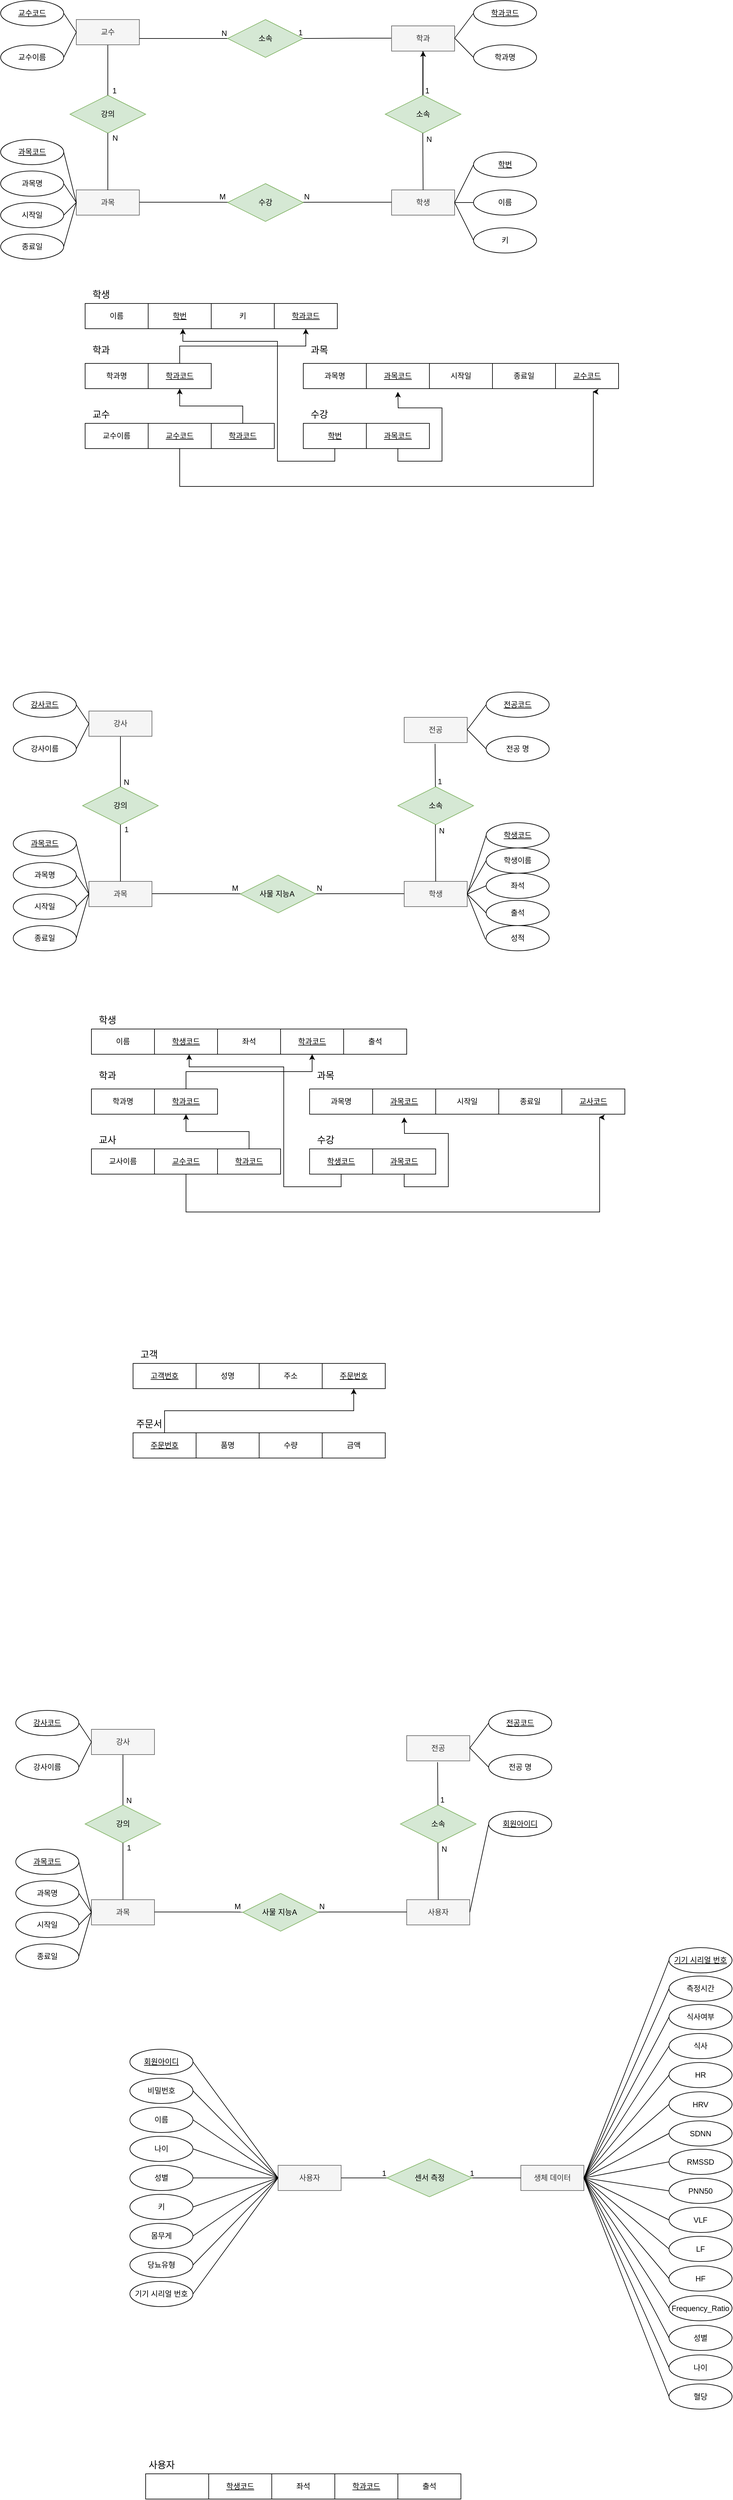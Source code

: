 <mxfile version="22.0.8" type="github">
  <diagram name="페이지-1" id="Q9GPWtl4dz6Prq9a7Tfs">
    <mxGraphModel dx="1434" dy="1951" grid="1" gridSize="10" guides="1" tooltips="1" connect="1" arrows="1" fold="1" page="1" pageScale="1" pageWidth="827" pageHeight="1169" math="0" shadow="0">
      <root>
        <mxCell id="0" />
        <mxCell id="1" parent="0" />
        <mxCell id="AGyuReAx4IVv6xOUwFAU-2" value="과목" style="whiteSpace=wrap;html=1;align=center;fillColor=#f5f5f5;fontColor=#333333;strokeColor=#666666;" parent="1" vertex="1">
          <mxGeometry x="181" y="270" width="100" height="40" as="geometry" />
        </mxCell>
        <mxCell id="AGyuReAx4IVv6xOUwFAU-4" value="학생" style="whiteSpace=wrap;html=1;align=center;fillColor=#f5f5f5;fontColor=#333333;strokeColor=#666666;" parent="1" vertex="1">
          <mxGeometry x="681" y="270" width="100" height="40" as="geometry" />
        </mxCell>
        <mxCell id="ryIB05gUjZDWtRrVTaDK-16" value="" style="endArrow=none;html=1;rounded=0;" parent="1" source="AGyuReAx4IVv6xOUwFAU-3" edge="1">
          <mxGeometry relative="1" as="geometry">
            <mxPoint x="401" y="289.5" as="sourcePoint" />
            <mxPoint x="561" y="289.5" as="targetPoint" />
          </mxGeometry>
        </mxCell>
        <mxCell id="ryIB05gUjZDWtRrVTaDK-18" value="N" style="resizable=0;html=1;whiteSpace=wrap;align=right;verticalAlign=bottom;" parent="ryIB05gUjZDWtRrVTaDK-16" connectable="0" vertex="1">
          <mxGeometry x="1" relative="1" as="geometry">
            <mxPoint x="-8" as="offset" />
          </mxGeometry>
        </mxCell>
        <mxCell id="ryIB05gUjZDWtRrVTaDK-19" value="" style="endArrow=none;html=1;rounded=0;" parent="1" target="AGyuReAx4IVv6xOUwFAU-3" edge="1">
          <mxGeometry relative="1" as="geometry">
            <mxPoint x="401" y="289.5" as="sourcePoint" />
            <mxPoint x="561" y="289.5" as="targetPoint" />
          </mxGeometry>
        </mxCell>
        <mxCell id="ryIB05gUjZDWtRrVTaDK-20" value="M" style="resizable=0;html=1;whiteSpace=wrap;align=left;verticalAlign=bottom;" parent="ryIB05gUjZDWtRrVTaDK-19" connectable="0" vertex="1">
          <mxGeometry x="-1" relative="1" as="geometry">
            <mxPoint x="5" as="offset" />
          </mxGeometry>
        </mxCell>
        <mxCell id="AGyuReAx4IVv6xOUwFAU-3" value="수강" style="shape=rhombus;perimeter=rhombusPerimeter;whiteSpace=wrap;html=1;align=center;fillColor=#d5e8d4;strokeColor=#82b366;" parent="1" vertex="1">
          <mxGeometry x="421" y="260" width="120" height="60" as="geometry" />
        </mxCell>
        <mxCell id="ryIB05gUjZDWtRrVTaDK-22" value="" style="endArrow=none;html=1;rounded=0;" parent="1" edge="1">
          <mxGeometry relative="1" as="geometry">
            <mxPoint x="561" y="289.5" as="sourcePoint" />
            <mxPoint x="681" y="289.5" as="targetPoint" />
          </mxGeometry>
        </mxCell>
        <mxCell id="ryIB05gUjZDWtRrVTaDK-23" value="" style="endArrow=none;html=1;rounded=0;" parent="1" edge="1">
          <mxGeometry relative="1" as="geometry">
            <mxPoint x="281" y="289.5" as="sourcePoint" />
            <mxPoint x="401" y="289.5" as="targetPoint" />
          </mxGeometry>
        </mxCell>
        <mxCell id="ryIB05gUjZDWtRrVTaDK-24" value="강의" style="shape=rhombus;perimeter=rhombusPerimeter;whiteSpace=wrap;html=1;align=center;fillColor=#d5e8d4;strokeColor=#82b366;" parent="1" vertex="1">
          <mxGeometry x="171" y="120" width="120" height="60" as="geometry" />
        </mxCell>
        <mxCell id="ryIB05gUjZDWtRrVTaDK-25" value="" style="endArrow=none;html=1;rounded=0;exitX=0.5;exitY=0;exitDx=0;exitDy=0;entryX=0.5;entryY=1;entryDx=0;entryDy=0;" parent="1" source="AGyuReAx4IVv6xOUwFAU-2" target="ryIB05gUjZDWtRrVTaDK-24" edge="1">
          <mxGeometry relative="1" as="geometry">
            <mxPoint x="230" y="270" as="sourcePoint" />
            <mxPoint x="231" y="190" as="targetPoint" />
          </mxGeometry>
        </mxCell>
        <mxCell id="ryIB05gUjZDWtRrVTaDK-26" value="N" style="resizable=0;html=1;whiteSpace=wrap;align=right;verticalAlign=bottom;" parent="ryIB05gUjZDWtRrVTaDK-25" connectable="0" vertex="1">
          <mxGeometry x="1" relative="1" as="geometry">
            <mxPoint x="17" y="16" as="offset" />
          </mxGeometry>
        </mxCell>
        <mxCell id="ryIB05gUjZDWtRrVTaDK-27" value="" style="endArrow=none;html=1;rounded=0;entryX=0.5;entryY=0;entryDx=0;entryDy=0;" parent="1" target="ryIB05gUjZDWtRrVTaDK-24" edge="1">
          <mxGeometry relative="1" as="geometry">
            <mxPoint x="231" y="40" as="sourcePoint" />
            <mxPoint x="230.5" y="108" as="targetPoint" />
          </mxGeometry>
        </mxCell>
        <mxCell id="ryIB05gUjZDWtRrVTaDK-28" value="1" style="resizable=0;html=1;whiteSpace=wrap;align=right;verticalAlign=bottom;" parent="ryIB05gUjZDWtRrVTaDK-27" connectable="0" vertex="1">
          <mxGeometry x="1" relative="1" as="geometry">
            <mxPoint x="15" y="1" as="offset" />
          </mxGeometry>
        </mxCell>
        <mxCell id="ryIB05gUjZDWtRrVTaDK-29" value="교수" style="whiteSpace=wrap;html=1;align=center;fillColor=#f5f5f5;fontColor=#333333;strokeColor=#666666;" parent="1" vertex="1">
          <mxGeometry x="181" width="100" height="40" as="geometry" />
        </mxCell>
        <mxCell id="ryIB05gUjZDWtRrVTaDK-30" value="" style="endArrow=none;html=1;rounded=0;" parent="1" target="ryIB05gUjZDWtRrVTaDK-32" edge="1">
          <mxGeometry relative="1" as="geometry">
            <mxPoint x="281" y="30" as="sourcePoint" />
            <mxPoint x="411" y="30" as="targetPoint" />
          </mxGeometry>
        </mxCell>
        <mxCell id="ryIB05gUjZDWtRrVTaDK-31" value="N" style="resizable=0;html=1;whiteSpace=wrap;align=right;verticalAlign=bottom;" parent="ryIB05gUjZDWtRrVTaDK-30" connectable="0" vertex="1">
          <mxGeometry x="1" relative="1" as="geometry" />
        </mxCell>
        <mxCell id="ryIB05gUjZDWtRrVTaDK-32" value="소속" style="shape=rhombus;perimeter=rhombusPerimeter;whiteSpace=wrap;html=1;align=center;fillColor=#d5e8d4;strokeColor=#82b366;" parent="1" vertex="1">
          <mxGeometry x="421" width="120" height="60" as="geometry" />
        </mxCell>
        <mxCell id="ryIB05gUjZDWtRrVTaDK-33" value="" style="endArrow=none;html=1;rounded=0;entryX=1;entryY=0.5;entryDx=0;entryDy=0;" parent="1" target="ryIB05gUjZDWtRrVTaDK-32" edge="1">
          <mxGeometry relative="1" as="geometry">
            <mxPoint x="681" y="29.5" as="sourcePoint" />
            <mxPoint x="551" y="29.5" as="targetPoint" />
            <Array as="points">
              <mxPoint x="621" y="29.5" />
            </Array>
          </mxGeometry>
        </mxCell>
        <mxCell id="ryIB05gUjZDWtRrVTaDK-34" value="1" style="resizable=0;html=1;whiteSpace=wrap;align=right;verticalAlign=bottom;" parent="ryIB05gUjZDWtRrVTaDK-33" connectable="0" vertex="1">
          <mxGeometry x="1" relative="1" as="geometry" />
        </mxCell>
        <mxCell id="ryIB05gUjZDWtRrVTaDK-35" value="학과" style="whiteSpace=wrap;html=1;align=center;fillColor=#f5f5f5;fontColor=#333333;strokeColor=#666666;" parent="1" vertex="1">
          <mxGeometry x="681" y="10" width="100" height="40" as="geometry" />
        </mxCell>
        <mxCell id="ryIB05gUjZDWtRrVTaDK-77" value="" style="edgeStyle=orthogonalEdgeStyle;rounded=0;orthogonalLoop=1;jettySize=auto;html=1;" parent="1" source="ryIB05gUjZDWtRrVTaDK-36" target="ryIB05gUjZDWtRrVTaDK-35" edge="1">
          <mxGeometry relative="1" as="geometry" />
        </mxCell>
        <mxCell id="ryIB05gUjZDWtRrVTaDK-36" value="소속" style="shape=rhombus;perimeter=rhombusPerimeter;whiteSpace=wrap;html=1;align=center;fillColor=#d5e8d4;strokeColor=#82b366;" parent="1" vertex="1">
          <mxGeometry x="671" y="120" width="120" height="60" as="geometry" />
        </mxCell>
        <mxCell id="ryIB05gUjZDWtRrVTaDK-37" value="" style="endArrow=none;html=1;rounded=0;" parent="1" edge="1">
          <mxGeometry relative="1" as="geometry">
            <mxPoint x="731" y="270" as="sourcePoint" />
            <mxPoint x="730.5" y="180" as="targetPoint" />
          </mxGeometry>
        </mxCell>
        <mxCell id="ryIB05gUjZDWtRrVTaDK-38" value="N" style="resizable=0;html=1;whiteSpace=wrap;align=right;verticalAlign=bottom;" parent="ryIB05gUjZDWtRrVTaDK-37" connectable="0" vertex="1">
          <mxGeometry x="1" relative="1" as="geometry">
            <mxPoint x="16" y="18" as="offset" />
          </mxGeometry>
        </mxCell>
        <mxCell id="ryIB05gUjZDWtRrVTaDK-42" value="" style="endArrow=none;html=1;rounded=0;" parent="1" edge="1">
          <mxGeometry relative="1" as="geometry">
            <mxPoint x="730.5" y="50" as="sourcePoint" />
            <mxPoint x="730.5" y="120" as="targetPoint" />
          </mxGeometry>
        </mxCell>
        <mxCell id="ryIB05gUjZDWtRrVTaDK-43" value="1" style="resizable=0;html=1;whiteSpace=wrap;align=right;verticalAlign=bottom;" parent="ryIB05gUjZDWtRrVTaDK-42" connectable="0" vertex="1">
          <mxGeometry x="1" relative="1" as="geometry">
            <mxPoint x="12" y="1" as="offset" />
          </mxGeometry>
        </mxCell>
        <mxCell id="ryIB05gUjZDWtRrVTaDK-44" value="교수코드" style="ellipse;whiteSpace=wrap;html=1;align=center;fontStyle=4;" parent="1" vertex="1">
          <mxGeometry x="61" y="-30" width="100" height="40" as="geometry" />
        </mxCell>
        <mxCell id="ryIB05gUjZDWtRrVTaDK-45" value="교수이름" style="ellipse;whiteSpace=wrap;html=1;align=center;" parent="1" vertex="1">
          <mxGeometry x="61" y="40" width="100" height="40" as="geometry" />
        </mxCell>
        <mxCell id="ryIB05gUjZDWtRrVTaDK-48" value="" style="endArrow=none;html=1;rounded=0;entryX=0;entryY=0.5;entryDx=0;entryDy=0;" parent="1" target="ryIB05gUjZDWtRrVTaDK-29" edge="1">
          <mxGeometry relative="1" as="geometry">
            <mxPoint x="161" y="60" as="sourcePoint" />
            <mxPoint x="321" y="60" as="targetPoint" />
          </mxGeometry>
        </mxCell>
        <mxCell id="ryIB05gUjZDWtRrVTaDK-49" value="" style="endArrow=none;html=1;rounded=0;entryX=0;entryY=0.5;entryDx=0;entryDy=0;exitX=1;exitY=0.5;exitDx=0;exitDy=0;" parent="1" source="ryIB05gUjZDWtRrVTaDK-44" target="ryIB05gUjZDWtRrVTaDK-29" edge="1">
          <mxGeometry relative="1" as="geometry">
            <mxPoint x="161" y="10" as="sourcePoint" />
            <mxPoint x="321" y="10" as="targetPoint" />
          </mxGeometry>
        </mxCell>
        <mxCell id="ryIB05gUjZDWtRrVTaDK-50" value="과목코드" style="ellipse;whiteSpace=wrap;html=1;align=center;fontStyle=4;" parent="1" vertex="1">
          <mxGeometry x="61" y="190" width="100" height="40" as="geometry" />
        </mxCell>
        <mxCell id="ryIB05gUjZDWtRrVTaDK-53" value="과목명" style="ellipse;whiteSpace=wrap;html=1;align=center;" parent="1" vertex="1">
          <mxGeometry x="61" y="240" width="100" height="40" as="geometry" />
        </mxCell>
        <mxCell id="ryIB05gUjZDWtRrVTaDK-56" value="종료일" style="ellipse;whiteSpace=wrap;html=1;align=center;" parent="1" vertex="1">
          <mxGeometry x="61" y="340" width="100" height="40" as="geometry" />
        </mxCell>
        <mxCell id="ryIB05gUjZDWtRrVTaDK-57" value="시작일" style="ellipse;whiteSpace=wrap;html=1;align=center;" parent="1" vertex="1">
          <mxGeometry x="61" y="290" width="100" height="40" as="geometry" />
        </mxCell>
        <mxCell id="ryIB05gUjZDWtRrVTaDK-67" value="" style="endArrow=none;html=1;rounded=0;exitX=1;exitY=0.5;exitDx=0;exitDy=0;" parent="1" source="ryIB05gUjZDWtRrVTaDK-50" edge="1">
          <mxGeometry relative="1" as="geometry">
            <mxPoint x="161" y="290" as="sourcePoint" />
            <mxPoint x="181" y="290" as="targetPoint" />
          </mxGeometry>
        </mxCell>
        <mxCell id="ryIB05gUjZDWtRrVTaDK-68" value="" style="endArrow=none;html=1;rounded=0;entryX=0;entryY=0.5;entryDx=0;entryDy=0;exitX=1;exitY=0.5;exitDx=0;exitDy=0;" parent="1" source="ryIB05gUjZDWtRrVTaDK-53" target="AGyuReAx4IVv6xOUwFAU-2" edge="1">
          <mxGeometry relative="1" as="geometry">
            <mxPoint x="161" y="350" as="sourcePoint" />
            <mxPoint x="321" y="350" as="targetPoint" />
            <Array as="points" />
          </mxGeometry>
        </mxCell>
        <mxCell id="ryIB05gUjZDWtRrVTaDK-69" value="" style="endArrow=none;html=1;rounded=0;exitX=1;exitY=0.5;exitDx=0;exitDy=0;" parent="1" source="ryIB05gUjZDWtRrVTaDK-57" edge="1">
          <mxGeometry relative="1" as="geometry">
            <mxPoint x="161" y="404.75" as="sourcePoint" />
            <mxPoint x="181" y="290" as="targetPoint" />
          </mxGeometry>
        </mxCell>
        <mxCell id="ryIB05gUjZDWtRrVTaDK-70" value="" style="endArrow=none;html=1;rounded=0;entryX=0;entryY=0.5;entryDx=0;entryDy=0;exitX=1;exitY=0.5;exitDx=0;exitDy=0;" parent="1" source="ryIB05gUjZDWtRrVTaDK-56" target="AGyuReAx4IVv6xOUwFAU-2" edge="1">
          <mxGeometry relative="1" as="geometry">
            <mxPoint x="171" y="440" as="sourcePoint" />
            <mxPoint x="331" y="440" as="targetPoint" />
          </mxGeometry>
        </mxCell>
        <mxCell id="ryIB05gUjZDWtRrVTaDK-78" value="학과명" style="ellipse;whiteSpace=wrap;html=1;align=center;" parent="1" vertex="1">
          <mxGeometry x="811" y="40" width="100" height="40" as="geometry" />
        </mxCell>
        <mxCell id="ryIB05gUjZDWtRrVTaDK-79" value="학번" style="ellipse;whiteSpace=wrap;html=1;align=center;fontStyle=4;" parent="1" vertex="1">
          <mxGeometry x="811" y="210" width="100" height="40" as="geometry" />
        </mxCell>
        <mxCell id="ryIB05gUjZDWtRrVTaDK-80" value="학과코드" style="ellipse;whiteSpace=wrap;html=1;align=center;fontStyle=4;" parent="1" vertex="1">
          <mxGeometry x="811" y="-30" width="100" height="40" as="geometry" />
        </mxCell>
        <mxCell id="ryIB05gUjZDWtRrVTaDK-81" value="" style="endArrow=none;html=1;rounded=0;entryX=0;entryY=0.5;entryDx=0;entryDy=0;" parent="1" target="ryIB05gUjZDWtRrVTaDK-80" edge="1">
          <mxGeometry relative="1" as="geometry">
            <mxPoint x="781" y="29.5" as="sourcePoint" />
            <mxPoint x="941" y="29.5" as="targetPoint" />
          </mxGeometry>
        </mxCell>
        <mxCell id="ryIB05gUjZDWtRrVTaDK-82" value="" style="endArrow=none;html=1;rounded=0;entryX=0;entryY=0.5;entryDx=0;entryDy=0;" parent="1" target="ryIB05gUjZDWtRrVTaDK-78" edge="1">
          <mxGeometry relative="1" as="geometry">
            <mxPoint x="781" y="29.5" as="sourcePoint" />
            <mxPoint x="941" y="29.5" as="targetPoint" />
          </mxGeometry>
        </mxCell>
        <mxCell id="ryIB05gUjZDWtRrVTaDK-83" value="이름" style="ellipse;whiteSpace=wrap;html=1;align=center;" parent="1" vertex="1">
          <mxGeometry x="811" y="270" width="100" height="40" as="geometry" />
        </mxCell>
        <mxCell id="ryIB05gUjZDWtRrVTaDK-85" value="키" style="ellipse;whiteSpace=wrap;html=1;align=center;" parent="1" vertex="1">
          <mxGeometry x="811" y="330" width="100" height="40" as="geometry" />
        </mxCell>
        <mxCell id="ryIB05gUjZDWtRrVTaDK-86" value="" style="endArrow=none;html=1;rounded=0;entryX=0;entryY=0.5;entryDx=0;entryDy=0;" parent="1" target="ryIB05gUjZDWtRrVTaDK-79" edge="1">
          <mxGeometry relative="1" as="geometry">
            <mxPoint x="781" y="290" as="sourcePoint" />
            <mxPoint x="941" y="290" as="targetPoint" />
          </mxGeometry>
        </mxCell>
        <mxCell id="ryIB05gUjZDWtRrVTaDK-87" value="" style="endArrow=none;html=1;rounded=0;" parent="1" edge="1">
          <mxGeometry relative="1" as="geometry">
            <mxPoint x="781" y="290" as="sourcePoint" />
            <mxPoint x="811" y="290" as="targetPoint" />
          </mxGeometry>
        </mxCell>
        <mxCell id="ryIB05gUjZDWtRrVTaDK-88" value="" style="endArrow=none;html=1;rounded=0;entryX=0;entryY=0.5;entryDx=0;entryDy=0;" parent="1" target="ryIB05gUjZDWtRrVTaDK-85" edge="1">
          <mxGeometry relative="1" as="geometry">
            <mxPoint x="781" y="290" as="sourcePoint" />
            <mxPoint x="941" y="290" as="targetPoint" />
          </mxGeometry>
        </mxCell>
        <mxCell id="ryIB05gUjZDWtRrVTaDK-106" value="이름" style="whiteSpace=wrap;html=1;align=center;" parent="1" vertex="1">
          <mxGeometry x="195" y="450" width="100" height="40" as="geometry" />
        </mxCell>
        <mxCell id="ryIB05gUjZDWtRrVTaDK-107" value="&lt;u&gt;학번&lt;/u&gt;" style="whiteSpace=wrap;html=1;align=center;" parent="1" vertex="1">
          <mxGeometry x="295" y="450" width="100" height="40" as="geometry" />
        </mxCell>
        <mxCell id="ryIB05gUjZDWtRrVTaDK-108" value="키" style="whiteSpace=wrap;html=1;align=center;" parent="1" vertex="1">
          <mxGeometry x="395" y="450" width="100" height="40" as="geometry" />
        </mxCell>
        <mxCell id="ryIB05gUjZDWtRrVTaDK-109" value="&lt;font style=&quot;font-size: 15px;&quot;&gt;학생&lt;/font&gt;" style="text;html=1;align=center;verticalAlign=middle;resizable=0;points=[];autosize=1;strokeColor=none;fillColor=none;" parent="1" vertex="1">
          <mxGeometry x="195" y="420" width="50" height="30" as="geometry" />
        </mxCell>
        <mxCell id="ryIB05gUjZDWtRrVTaDK-111" value="학과명" style="whiteSpace=wrap;html=1;align=center;" parent="1" vertex="1">
          <mxGeometry x="195" y="545" width="100" height="40" as="geometry" />
        </mxCell>
        <mxCell id="ryIB05gUjZDWtRrVTaDK-146" style="edgeStyle=orthogonalEdgeStyle;rounded=0;orthogonalLoop=1;jettySize=auto;html=1;exitX=0.5;exitY=0;exitDx=0;exitDy=0;entryX=0.5;entryY=1;entryDx=0;entryDy=0;" parent="1" source="ryIB05gUjZDWtRrVTaDK-112" target="ryIB05gUjZDWtRrVTaDK-131" edge="1">
          <mxGeometry relative="1" as="geometry" />
        </mxCell>
        <mxCell id="ryIB05gUjZDWtRrVTaDK-112" value="&lt;u&gt;학과코드&lt;/u&gt;" style="whiteSpace=wrap;html=1;align=center;" parent="1" vertex="1">
          <mxGeometry x="295" y="545" width="100" height="40" as="geometry" />
        </mxCell>
        <mxCell id="ryIB05gUjZDWtRrVTaDK-114" value="과목명" style="whiteSpace=wrap;html=1;align=center;" parent="1" vertex="1">
          <mxGeometry x="541" y="545" width="100" height="40" as="geometry" />
        </mxCell>
        <mxCell id="ryIB05gUjZDWtRrVTaDK-115" value="&lt;u&gt;과목코드&lt;/u&gt;" style="whiteSpace=wrap;html=1;align=center;" parent="1" vertex="1">
          <mxGeometry x="641" y="545" width="100" height="40" as="geometry" />
        </mxCell>
        <mxCell id="ryIB05gUjZDWtRrVTaDK-116" value="시작일" style="whiteSpace=wrap;html=1;align=center;" parent="1" vertex="1">
          <mxGeometry x="741" y="545" width="100" height="40" as="geometry" />
        </mxCell>
        <mxCell id="ryIB05gUjZDWtRrVTaDK-117" value="종료일" style="whiteSpace=wrap;html=1;align=center;" parent="1" vertex="1">
          <mxGeometry x="841" y="545" width="100" height="40" as="geometry" />
        </mxCell>
        <mxCell id="ryIB05gUjZDWtRrVTaDK-118" value="&lt;font style=&quot;font-size: 15px;&quot;&gt;학과&lt;/font&gt;" style="text;html=1;align=center;verticalAlign=middle;resizable=0;points=[];autosize=1;strokeColor=none;fillColor=none;" parent="1" vertex="1">
          <mxGeometry x="195" y="508" width="50" height="30" as="geometry" />
        </mxCell>
        <mxCell id="ryIB05gUjZDWtRrVTaDK-119" value="&lt;font style=&quot;font-size: 15px;&quot;&gt;과목&lt;/font&gt;" style="text;html=1;align=center;verticalAlign=middle;resizable=0;points=[];autosize=1;strokeColor=none;fillColor=none;" parent="1" vertex="1">
          <mxGeometry x="541" y="508" width="50" height="30" as="geometry" />
        </mxCell>
        <mxCell id="ryIB05gUjZDWtRrVTaDK-120" value="교수이름" style="whiteSpace=wrap;html=1;align=center;" parent="1" vertex="1">
          <mxGeometry x="195" y="640" width="100" height="40" as="geometry" />
        </mxCell>
        <mxCell id="ryIB05gUjZDWtRrVTaDK-151" style="edgeStyle=orthogonalEdgeStyle;rounded=0;orthogonalLoop=1;jettySize=auto;html=1;exitX=0.5;exitY=1;exitDx=0;exitDy=0;" parent="1" source="ryIB05gUjZDWtRrVTaDK-121" edge="1">
          <mxGeometry relative="1" as="geometry">
            <mxPoint x="1000" y="590" as="targetPoint" />
            <Array as="points">
              <mxPoint x="345" y="740" />
              <mxPoint x="1001" y="740" />
            </Array>
          </mxGeometry>
        </mxCell>
        <mxCell id="ryIB05gUjZDWtRrVTaDK-121" value="&lt;u&gt;교수코드&lt;/u&gt;" style="whiteSpace=wrap;html=1;align=center;" parent="1" vertex="1">
          <mxGeometry x="295" y="640" width="100" height="40" as="geometry" />
        </mxCell>
        <mxCell id="ryIB05gUjZDWtRrVTaDK-122" value="&lt;font style=&quot;font-size: 15px;&quot;&gt;교수&lt;/font&gt;" style="text;html=1;align=center;verticalAlign=middle;resizable=0;points=[];autosize=1;strokeColor=none;fillColor=none;" parent="1" vertex="1">
          <mxGeometry x="195" y="610" width="50" height="30" as="geometry" />
        </mxCell>
        <mxCell id="ryIB05gUjZDWtRrVTaDK-152" style="edgeStyle=orthogonalEdgeStyle;rounded=0;orthogonalLoop=1;jettySize=auto;html=1;exitX=0.5;exitY=1;exitDx=0;exitDy=0;" parent="1" source="ryIB05gUjZDWtRrVTaDK-126" edge="1">
          <mxGeometry relative="1" as="geometry">
            <mxPoint x="350" y="490" as="targetPoint" />
            <Array as="points">
              <mxPoint x="591" y="700" />
              <mxPoint x="500" y="700" />
              <mxPoint x="500" y="510" />
              <mxPoint x="350" y="510" />
            </Array>
          </mxGeometry>
        </mxCell>
        <mxCell id="ryIB05gUjZDWtRrVTaDK-126" value="&lt;u&gt;학번&lt;/u&gt;" style="whiteSpace=wrap;html=1;align=center;" parent="1" vertex="1">
          <mxGeometry x="541" y="640" width="100" height="40" as="geometry" />
        </mxCell>
        <mxCell id="ryIB05gUjZDWtRrVTaDK-147" style="edgeStyle=orthogonalEdgeStyle;rounded=0;orthogonalLoop=1;jettySize=auto;html=1;exitX=0.5;exitY=1;exitDx=0;exitDy=0;" parent="1" source="ryIB05gUjZDWtRrVTaDK-127" edge="1">
          <mxGeometry relative="1" as="geometry">
            <mxPoint x="691" y="590" as="targetPoint" />
          </mxGeometry>
        </mxCell>
        <mxCell id="ryIB05gUjZDWtRrVTaDK-127" value="&lt;u&gt;과목코드&lt;/u&gt;" style="whiteSpace=wrap;html=1;align=center;" parent="1" vertex="1">
          <mxGeometry x="641" y="640" width="100" height="40" as="geometry" />
        </mxCell>
        <mxCell id="ryIB05gUjZDWtRrVTaDK-128" value="&lt;span style=&quot;font-size: 15px;&quot;&gt;수강&lt;/span&gt;" style="text;html=1;align=center;verticalAlign=middle;resizable=0;points=[];autosize=1;strokeColor=none;fillColor=none;" parent="1" vertex="1">
          <mxGeometry x="541" y="610" width="50" height="30" as="geometry" />
        </mxCell>
        <mxCell id="ryIB05gUjZDWtRrVTaDK-129" value="&lt;u&gt;교수코드&lt;/u&gt;" style="whiteSpace=wrap;html=1;align=center;" parent="1" vertex="1">
          <mxGeometry x="941" y="545" width="100" height="40" as="geometry" />
        </mxCell>
        <mxCell id="ryIB05gUjZDWtRrVTaDK-150" style="edgeStyle=orthogonalEdgeStyle;rounded=0;orthogonalLoop=1;jettySize=auto;html=1;exitX=0.5;exitY=0;exitDx=0;exitDy=0;entryX=0.5;entryY=1;entryDx=0;entryDy=0;" parent="1" source="ryIB05gUjZDWtRrVTaDK-130" target="ryIB05gUjZDWtRrVTaDK-112" edge="1">
          <mxGeometry relative="1" as="geometry" />
        </mxCell>
        <mxCell id="ryIB05gUjZDWtRrVTaDK-130" value="&lt;u&gt;학과코드&lt;/u&gt;" style="whiteSpace=wrap;html=1;align=center;" parent="1" vertex="1">
          <mxGeometry x="395" y="640" width="100" height="40" as="geometry" />
        </mxCell>
        <mxCell id="ryIB05gUjZDWtRrVTaDK-131" value="&lt;u&gt;학과코드&lt;/u&gt;" style="whiteSpace=wrap;html=1;align=center;" parent="1" vertex="1">
          <mxGeometry x="495" y="450" width="100" height="40" as="geometry" />
        </mxCell>
        <mxCell id="1ppySApteFcxsuwrAwtB-50" value="과목" style="whiteSpace=wrap;html=1;align=center;fillColor=#f5f5f5;fontColor=#333333;strokeColor=#666666;" parent="1" vertex="1">
          <mxGeometry x="201" y="1366" width="100" height="40" as="geometry" />
        </mxCell>
        <mxCell id="1ppySApteFcxsuwrAwtB-51" value="학생" style="whiteSpace=wrap;html=1;align=center;fillColor=#f5f5f5;fontColor=#333333;strokeColor=#666666;" parent="1" vertex="1">
          <mxGeometry x="701" y="1366" width="100" height="40" as="geometry" />
        </mxCell>
        <mxCell id="1ppySApteFcxsuwrAwtB-52" value="" style="endArrow=none;html=1;rounded=0;" parent="1" source="1ppySApteFcxsuwrAwtB-56" edge="1">
          <mxGeometry relative="1" as="geometry">
            <mxPoint x="421" y="1385.5" as="sourcePoint" />
            <mxPoint x="581" y="1385.5" as="targetPoint" />
          </mxGeometry>
        </mxCell>
        <mxCell id="1ppySApteFcxsuwrAwtB-53" value="N" style="resizable=0;html=1;whiteSpace=wrap;align=right;verticalAlign=bottom;" parent="1ppySApteFcxsuwrAwtB-52" connectable="0" vertex="1">
          <mxGeometry x="1" relative="1" as="geometry">
            <mxPoint x="-8" as="offset" />
          </mxGeometry>
        </mxCell>
        <mxCell id="1ppySApteFcxsuwrAwtB-54" value="" style="endArrow=none;html=1;rounded=0;" parent="1" target="1ppySApteFcxsuwrAwtB-56" edge="1">
          <mxGeometry relative="1" as="geometry">
            <mxPoint x="421" y="1385.5" as="sourcePoint" />
            <mxPoint x="581" y="1385.5" as="targetPoint" />
          </mxGeometry>
        </mxCell>
        <mxCell id="1ppySApteFcxsuwrAwtB-55" value="M" style="resizable=0;html=1;whiteSpace=wrap;align=left;verticalAlign=bottom;" parent="1ppySApteFcxsuwrAwtB-54" connectable="0" vertex="1">
          <mxGeometry x="-1" relative="1" as="geometry">
            <mxPoint x="5" as="offset" />
          </mxGeometry>
        </mxCell>
        <mxCell id="1ppySApteFcxsuwrAwtB-56" value="사물 지능A&amp;nbsp;" style="shape=rhombus;perimeter=rhombusPerimeter;whiteSpace=wrap;html=1;align=center;fillColor=#d5e8d4;strokeColor=#82b366;" parent="1" vertex="1">
          <mxGeometry x="441" y="1356" width="120" height="60" as="geometry" />
        </mxCell>
        <mxCell id="1ppySApteFcxsuwrAwtB-57" value="" style="endArrow=none;html=1;rounded=0;" parent="1" edge="1">
          <mxGeometry relative="1" as="geometry">
            <mxPoint x="581" y="1385.5" as="sourcePoint" />
            <mxPoint x="701" y="1385.5" as="targetPoint" />
          </mxGeometry>
        </mxCell>
        <mxCell id="1ppySApteFcxsuwrAwtB-58" value="" style="endArrow=none;html=1;rounded=0;" parent="1" edge="1">
          <mxGeometry relative="1" as="geometry">
            <mxPoint x="301" y="1385.5" as="sourcePoint" />
            <mxPoint x="421" y="1385.5" as="targetPoint" />
          </mxGeometry>
        </mxCell>
        <mxCell id="1ppySApteFcxsuwrAwtB-59" value="강의" style="shape=rhombus;perimeter=rhombusPerimeter;whiteSpace=wrap;html=1;align=center;fillColor=#d5e8d4;strokeColor=#82b366;" parent="1" vertex="1">
          <mxGeometry x="191" y="1216" width="120" height="60" as="geometry" />
        </mxCell>
        <mxCell id="1ppySApteFcxsuwrAwtB-60" value="" style="endArrow=none;html=1;rounded=0;exitX=0.5;exitY=0;exitDx=0;exitDy=0;entryX=0.5;entryY=1;entryDx=0;entryDy=0;" parent="1" source="1ppySApteFcxsuwrAwtB-50" target="1ppySApteFcxsuwrAwtB-59" edge="1">
          <mxGeometry relative="1" as="geometry">
            <mxPoint x="250" y="1366" as="sourcePoint" />
            <mxPoint x="251" y="1286" as="targetPoint" />
          </mxGeometry>
        </mxCell>
        <mxCell id="1ppySApteFcxsuwrAwtB-61" value="1" style="resizable=0;html=1;whiteSpace=wrap;align=right;verticalAlign=bottom;" parent="1ppySApteFcxsuwrAwtB-60" connectable="0" vertex="1">
          <mxGeometry x="1" relative="1" as="geometry">
            <mxPoint x="14" y="16" as="offset" />
          </mxGeometry>
        </mxCell>
        <mxCell id="1ppySApteFcxsuwrAwtB-62" value="" style="endArrow=none;html=1;rounded=0;entryX=0.5;entryY=0;entryDx=0;entryDy=0;" parent="1" target="1ppySApteFcxsuwrAwtB-59" edge="1">
          <mxGeometry relative="1" as="geometry">
            <mxPoint x="251" y="1136" as="sourcePoint" />
            <mxPoint x="250.5" y="1204" as="targetPoint" />
          </mxGeometry>
        </mxCell>
        <mxCell id="1ppySApteFcxsuwrAwtB-63" value="N" style="resizable=0;html=1;whiteSpace=wrap;align=right;verticalAlign=bottom;" parent="1ppySApteFcxsuwrAwtB-62" connectable="0" vertex="1">
          <mxGeometry x="1" relative="1" as="geometry">
            <mxPoint x="15" y="1" as="offset" />
          </mxGeometry>
        </mxCell>
        <mxCell id="1ppySApteFcxsuwrAwtB-64" value="강사" style="whiteSpace=wrap;html=1;align=center;fillColor=#f5f5f5;fontColor=#333333;strokeColor=#666666;" parent="1" vertex="1">
          <mxGeometry x="201" y="1096" width="100" height="40" as="geometry" />
        </mxCell>
        <mxCell id="1ppySApteFcxsuwrAwtB-70" value="전공" style="whiteSpace=wrap;html=1;align=center;fillColor=#f5f5f5;fontColor=#333333;strokeColor=#666666;" parent="1" vertex="1">
          <mxGeometry x="701" y="1106" width="100" height="40" as="geometry" />
        </mxCell>
        <mxCell id="1ppySApteFcxsuwrAwtB-72" value="소속" style="shape=rhombus;perimeter=rhombusPerimeter;whiteSpace=wrap;html=1;align=center;fillColor=#d5e8d4;strokeColor=#82b366;" parent="1" vertex="1">
          <mxGeometry x="691" y="1216" width="120" height="60" as="geometry" />
        </mxCell>
        <mxCell id="1ppySApteFcxsuwrAwtB-73" value="" style="endArrow=none;html=1;rounded=0;" parent="1" edge="1">
          <mxGeometry relative="1" as="geometry">
            <mxPoint x="751" y="1366" as="sourcePoint" />
            <mxPoint x="750.5" y="1276" as="targetPoint" />
          </mxGeometry>
        </mxCell>
        <mxCell id="1ppySApteFcxsuwrAwtB-74" value="N" style="resizable=0;html=1;whiteSpace=wrap;align=right;verticalAlign=bottom;" parent="1ppySApteFcxsuwrAwtB-73" connectable="0" vertex="1">
          <mxGeometry x="1" relative="1" as="geometry">
            <mxPoint x="16" y="18" as="offset" />
          </mxGeometry>
        </mxCell>
        <mxCell id="1ppySApteFcxsuwrAwtB-75" value="" style="endArrow=none;html=1;rounded=0;" parent="1" edge="1">
          <mxGeometry relative="1" as="geometry">
            <mxPoint x="750" y="1148" as="sourcePoint" />
            <mxPoint x="750.5" y="1216" as="targetPoint" />
          </mxGeometry>
        </mxCell>
        <mxCell id="1ppySApteFcxsuwrAwtB-76" value="1" style="resizable=0;html=1;whiteSpace=wrap;align=right;verticalAlign=bottom;" parent="1ppySApteFcxsuwrAwtB-75" connectable="0" vertex="1">
          <mxGeometry x="1" relative="1" as="geometry">
            <mxPoint x="12" y="1" as="offset" />
          </mxGeometry>
        </mxCell>
        <mxCell id="1ppySApteFcxsuwrAwtB-77" value="강사코드" style="ellipse;whiteSpace=wrap;html=1;align=center;fontStyle=4;" parent="1" vertex="1">
          <mxGeometry x="81" y="1066" width="100" height="40" as="geometry" />
        </mxCell>
        <mxCell id="1ppySApteFcxsuwrAwtB-78" value="강사이름" style="ellipse;whiteSpace=wrap;html=1;align=center;" parent="1" vertex="1">
          <mxGeometry x="81" y="1136" width="100" height="40" as="geometry" />
        </mxCell>
        <mxCell id="1ppySApteFcxsuwrAwtB-79" value="" style="endArrow=none;html=1;rounded=0;entryX=0;entryY=0.5;entryDx=0;entryDy=0;" parent="1" target="1ppySApteFcxsuwrAwtB-64" edge="1">
          <mxGeometry relative="1" as="geometry">
            <mxPoint x="181" y="1156" as="sourcePoint" />
            <mxPoint x="341" y="1156" as="targetPoint" />
          </mxGeometry>
        </mxCell>
        <mxCell id="1ppySApteFcxsuwrAwtB-80" value="" style="endArrow=none;html=1;rounded=0;entryX=0;entryY=0.5;entryDx=0;entryDy=0;exitX=1;exitY=0.5;exitDx=0;exitDy=0;" parent="1" source="1ppySApteFcxsuwrAwtB-77" target="1ppySApteFcxsuwrAwtB-64" edge="1">
          <mxGeometry relative="1" as="geometry">
            <mxPoint x="181" y="1106" as="sourcePoint" />
            <mxPoint x="341" y="1106" as="targetPoint" />
          </mxGeometry>
        </mxCell>
        <mxCell id="1ppySApteFcxsuwrAwtB-81" value="과목코드" style="ellipse;whiteSpace=wrap;html=1;align=center;fontStyle=4;" parent="1" vertex="1">
          <mxGeometry x="81" y="1286" width="100" height="40" as="geometry" />
        </mxCell>
        <mxCell id="1ppySApteFcxsuwrAwtB-82" value="과목명" style="ellipse;whiteSpace=wrap;html=1;align=center;" parent="1" vertex="1">
          <mxGeometry x="81" y="1336" width="100" height="40" as="geometry" />
        </mxCell>
        <mxCell id="1ppySApteFcxsuwrAwtB-83" value="종료일" style="ellipse;whiteSpace=wrap;html=1;align=center;" parent="1" vertex="1">
          <mxGeometry x="81" y="1436" width="100" height="40" as="geometry" />
        </mxCell>
        <mxCell id="1ppySApteFcxsuwrAwtB-84" value="시작일" style="ellipse;whiteSpace=wrap;html=1;align=center;" parent="1" vertex="1">
          <mxGeometry x="81" y="1386" width="100" height="40" as="geometry" />
        </mxCell>
        <mxCell id="1ppySApteFcxsuwrAwtB-85" value="" style="endArrow=none;html=1;rounded=0;exitX=1;exitY=0.5;exitDx=0;exitDy=0;" parent="1" source="1ppySApteFcxsuwrAwtB-81" edge="1">
          <mxGeometry relative="1" as="geometry">
            <mxPoint x="181" y="1386" as="sourcePoint" />
            <mxPoint x="201" y="1386" as="targetPoint" />
          </mxGeometry>
        </mxCell>
        <mxCell id="1ppySApteFcxsuwrAwtB-86" value="" style="endArrow=none;html=1;rounded=0;entryX=0;entryY=0.5;entryDx=0;entryDy=0;exitX=1;exitY=0.5;exitDx=0;exitDy=0;" parent="1" source="1ppySApteFcxsuwrAwtB-82" target="1ppySApteFcxsuwrAwtB-50" edge="1">
          <mxGeometry relative="1" as="geometry">
            <mxPoint x="181" y="1446" as="sourcePoint" />
            <mxPoint x="341" y="1446" as="targetPoint" />
            <Array as="points" />
          </mxGeometry>
        </mxCell>
        <mxCell id="1ppySApteFcxsuwrAwtB-87" value="" style="endArrow=none;html=1;rounded=0;exitX=1;exitY=0.5;exitDx=0;exitDy=0;" parent="1" source="1ppySApteFcxsuwrAwtB-84" edge="1">
          <mxGeometry relative="1" as="geometry">
            <mxPoint x="181" y="1500.75" as="sourcePoint" />
            <mxPoint x="201" y="1386" as="targetPoint" />
          </mxGeometry>
        </mxCell>
        <mxCell id="1ppySApteFcxsuwrAwtB-88" value="" style="endArrow=none;html=1;rounded=0;entryX=0;entryY=0.5;entryDx=0;entryDy=0;exitX=1;exitY=0.5;exitDx=0;exitDy=0;" parent="1" source="1ppySApteFcxsuwrAwtB-83" target="1ppySApteFcxsuwrAwtB-50" edge="1">
          <mxGeometry relative="1" as="geometry">
            <mxPoint x="191" y="1536" as="sourcePoint" />
            <mxPoint x="351" y="1536" as="targetPoint" />
          </mxGeometry>
        </mxCell>
        <mxCell id="1ppySApteFcxsuwrAwtB-89" value="전공 명" style="ellipse;whiteSpace=wrap;html=1;align=center;" parent="1" vertex="1">
          <mxGeometry x="831" y="1136" width="100" height="40" as="geometry" />
        </mxCell>
        <mxCell id="1ppySApteFcxsuwrAwtB-90" value="학생코드" style="ellipse;whiteSpace=wrap;html=1;align=center;fontStyle=4;" parent="1" vertex="1">
          <mxGeometry x="831" y="1273" width="100" height="40" as="geometry" />
        </mxCell>
        <mxCell id="1ppySApteFcxsuwrAwtB-91" value="전공코드" style="ellipse;whiteSpace=wrap;html=1;align=center;fontStyle=4;" parent="1" vertex="1">
          <mxGeometry x="831" y="1066" width="100" height="40" as="geometry" />
        </mxCell>
        <mxCell id="1ppySApteFcxsuwrAwtB-92" value="" style="endArrow=none;html=1;rounded=0;entryX=0;entryY=0.5;entryDx=0;entryDy=0;" parent="1" target="1ppySApteFcxsuwrAwtB-91" edge="1">
          <mxGeometry relative="1" as="geometry">
            <mxPoint x="801" y="1125.5" as="sourcePoint" />
            <mxPoint x="961" y="1125.5" as="targetPoint" />
          </mxGeometry>
        </mxCell>
        <mxCell id="1ppySApteFcxsuwrAwtB-93" value="" style="endArrow=none;html=1;rounded=0;entryX=0;entryY=0.5;entryDx=0;entryDy=0;" parent="1" target="1ppySApteFcxsuwrAwtB-89" edge="1">
          <mxGeometry relative="1" as="geometry">
            <mxPoint x="801" y="1125.5" as="sourcePoint" />
            <mxPoint x="961" y="1125.5" as="targetPoint" />
          </mxGeometry>
        </mxCell>
        <mxCell id="1ppySApteFcxsuwrAwtB-94" value="학생이름" style="ellipse;whiteSpace=wrap;html=1;align=center;" parent="1" vertex="1">
          <mxGeometry x="831" y="1313" width="100" height="40" as="geometry" />
        </mxCell>
        <mxCell id="1ppySApteFcxsuwrAwtB-95" value="좌석" style="ellipse;whiteSpace=wrap;html=1;align=center;" parent="1" vertex="1">
          <mxGeometry x="831" y="1353" width="100" height="40" as="geometry" />
        </mxCell>
        <mxCell id="1ppySApteFcxsuwrAwtB-96" value="" style="endArrow=none;html=1;rounded=0;entryX=0;entryY=0.5;entryDx=0;entryDy=0;" parent="1" target="1ppySApteFcxsuwrAwtB-90" edge="1">
          <mxGeometry relative="1" as="geometry">
            <mxPoint x="801" y="1386" as="sourcePoint" />
            <mxPoint x="961" y="1386" as="targetPoint" />
          </mxGeometry>
        </mxCell>
        <mxCell id="1ppySApteFcxsuwrAwtB-97" value="" style="endArrow=none;html=1;rounded=0;entryX=0;entryY=0.5;entryDx=0;entryDy=0;" parent="1" target="1ppySApteFcxsuwrAwtB-95" edge="1">
          <mxGeometry relative="1" as="geometry">
            <mxPoint x="801" y="1386" as="sourcePoint" />
            <mxPoint x="831" y="1386" as="targetPoint" />
          </mxGeometry>
        </mxCell>
        <mxCell id="1ppySApteFcxsuwrAwtB-101" value="" style="endArrow=none;html=1;rounded=0;entryX=0;entryY=0.5;entryDx=0;entryDy=0;" parent="1" target="1ppySApteFcxsuwrAwtB-94" edge="1">
          <mxGeometry relative="1" as="geometry">
            <mxPoint x="801" y="1385" as="sourcePoint" />
            <mxPoint x="961" y="1385" as="targetPoint" />
          </mxGeometry>
        </mxCell>
        <mxCell id="1ppySApteFcxsuwrAwtB-102" value="출석" style="ellipse;whiteSpace=wrap;html=1;align=center;" parent="1" vertex="1">
          <mxGeometry x="831" y="1396" width="100" height="40" as="geometry" />
        </mxCell>
        <mxCell id="1ppySApteFcxsuwrAwtB-103" value="성적" style="ellipse;whiteSpace=wrap;html=1;align=center;" parent="1" vertex="1">
          <mxGeometry x="831" y="1436" width="100" height="40" as="geometry" />
        </mxCell>
        <mxCell id="1ppySApteFcxsuwrAwtB-104" value="" style="endArrow=none;html=1;rounded=0;entryX=0;entryY=0.5;entryDx=0;entryDy=0;exitX=1;exitY=0.5;exitDx=0;exitDy=0;" parent="1" source="1ppySApteFcxsuwrAwtB-51" target="1ppySApteFcxsuwrAwtB-102" edge="1">
          <mxGeometry relative="1" as="geometry">
            <mxPoint x="811" y="1396" as="sourcePoint" />
            <mxPoint x="841" y="1383" as="targetPoint" />
          </mxGeometry>
        </mxCell>
        <mxCell id="1ppySApteFcxsuwrAwtB-105" value="" style="endArrow=none;html=1;rounded=0;exitX=1;exitY=0.5;exitDx=0;exitDy=0;" parent="1" source="1ppySApteFcxsuwrAwtB-51" edge="1">
          <mxGeometry relative="1" as="geometry">
            <mxPoint x="821" y="1406" as="sourcePoint" />
            <mxPoint x="830" y="1458" as="targetPoint" />
          </mxGeometry>
        </mxCell>
        <mxCell id="1ppySApteFcxsuwrAwtB-111" value="이름" style="whiteSpace=wrap;html=1;align=center;" parent="1" vertex="1">
          <mxGeometry x="205" y="1600" width="100" height="40" as="geometry" />
        </mxCell>
        <mxCell id="1ppySApteFcxsuwrAwtB-112" value="&lt;u&gt;학생코드&lt;/u&gt;" style="whiteSpace=wrap;html=1;align=center;" parent="1" vertex="1">
          <mxGeometry x="305" y="1600" width="100" height="40" as="geometry" />
        </mxCell>
        <mxCell id="1ppySApteFcxsuwrAwtB-113" value="좌석" style="whiteSpace=wrap;html=1;align=center;" parent="1" vertex="1">
          <mxGeometry x="405" y="1600" width="100" height="40" as="geometry" />
        </mxCell>
        <mxCell id="1ppySApteFcxsuwrAwtB-114" value="&lt;font style=&quot;font-size: 15px;&quot;&gt;학생&lt;/font&gt;" style="text;html=1;align=center;verticalAlign=middle;resizable=0;points=[];autosize=1;strokeColor=none;fillColor=none;" parent="1" vertex="1">
          <mxGeometry x="205" y="1570" width="50" height="30" as="geometry" />
        </mxCell>
        <mxCell id="1ppySApteFcxsuwrAwtB-115" value="학과명" style="whiteSpace=wrap;html=1;align=center;" parent="1" vertex="1">
          <mxGeometry x="205" y="1695" width="100" height="40" as="geometry" />
        </mxCell>
        <mxCell id="1ppySApteFcxsuwrAwtB-116" style="edgeStyle=orthogonalEdgeStyle;rounded=0;orthogonalLoop=1;jettySize=auto;html=1;exitX=0.5;exitY=0;exitDx=0;exitDy=0;entryX=0.5;entryY=1;entryDx=0;entryDy=0;" parent="1" source="1ppySApteFcxsuwrAwtB-117" target="1ppySApteFcxsuwrAwtB-136" edge="1">
          <mxGeometry relative="1" as="geometry" />
        </mxCell>
        <mxCell id="1ppySApteFcxsuwrAwtB-117" value="&lt;u&gt;학과코드&lt;/u&gt;" style="whiteSpace=wrap;html=1;align=center;" parent="1" vertex="1">
          <mxGeometry x="305" y="1695" width="100" height="40" as="geometry" />
        </mxCell>
        <mxCell id="1ppySApteFcxsuwrAwtB-118" value="과목명" style="whiteSpace=wrap;html=1;align=center;" parent="1" vertex="1">
          <mxGeometry x="551" y="1695" width="100" height="40" as="geometry" />
        </mxCell>
        <mxCell id="1ppySApteFcxsuwrAwtB-119" value="&lt;u&gt;과목코드&lt;/u&gt;" style="whiteSpace=wrap;html=1;align=center;" parent="1" vertex="1">
          <mxGeometry x="651" y="1695" width="100" height="40" as="geometry" />
        </mxCell>
        <mxCell id="1ppySApteFcxsuwrAwtB-120" value="시작일" style="whiteSpace=wrap;html=1;align=center;" parent="1" vertex="1">
          <mxGeometry x="751" y="1695" width="100" height="40" as="geometry" />
        </mxCell>
        <mxCell id="1ppySApteFcxsuwrAwtB-121" value="종료일" style="whiteSpace=wrap;html=1;align=center;" parent="1" vertex="1">
          <mxGeometry x="851" y="1695" width="100" height="40" as="geometry" />
        </mxCell>
        <mxCell id="1ppySApteFcxsuwrAwtB-122" value="&lt;font style=&quot;font-size: 15px;&quot;&gt;학과&lt;/font&gt;" style="text;html=1;align=center;verticalAlign=middle;resizable=0;points=[];autosize=1;strokeColor=none;fillColor=none;" parent="1" vertex="1">
          <mxGeometry x="205" y="1658" width="50" height="30" as="geometry" />
        </mxCell>
        <mxCell id="1ppySApteFcxsuwrAwtB-123" value="&lt;font style=&quot;font-size: 15px;&quot;&gt;과목&lt;/font&gt;" style="text;html=1;align=center;verticalAlign=middle;resizable=0;points=[];autosize=1;strokeColor=none;fillColor=none;" parent="1" vertex="1">
          <mxGeometry x="551" y="1658" width="50" height="30" as="geometry" />
        </mxCell>
        <mxCell id="1ppySApteFcxsuwrAwtB-124" value="교사이름" style="whiteSpace=wrap;html=1;align=center;" parent="1" vertex="1">
          <mxGeometry x="205" y="1790" width="100" height="40" as="geometry" />
        </mxCell>
        <mxCell id="1ppySApteFcxsuwrAwtB-125" style="edgeStyle=orthogonalEdgeStyle;rounded=0;orthogonalLoop=1;jettySize=auto;html=1;exitX=0.5;exitY=1;exitDx=0;exitDy=0;" parent="1" source="1ppySApteFcxsuwrAwtB-126" edge="1">
          <mxGeometry relative="1" as="geometry">
            <mxPoint x="1010" y="1740" as="targetPoint" />
            <Array as="points">
              <mxPoint x="355" y="1890" />
              <mxPoint x="1011" y="1890" />
            </Array>
          </mxGeometry>
        </mxCell>
        <mxCell id="1ppySApteFcxsuwrAwtB-126" value="&lt;u&gt;교수코드&lt;/u&gt;" style="whiteSpace=wrap;html=1;align=center;" parent="1" vertex="1">
          <mxGeometry x="305" y="1790" width="100" height="40" as="geometry" />
        </mxCell>
        <mxCell id="1ppySApteFcxsuwrAwtB-127" value="&lt;font style=&quot;font-size: 15px;&quot;&gt;교사&lt;/font&gt;" style="text;html=1;align=center;verticalAlign=middle;resizable=0;points=[];autosize=1;strokeColor=none;fillColor=none;" parent="1" vertex="1">
          <mxGeometry x="205" y="1760" width="50" height="30" as="geometry" />
        </mxCell>
        <mxCell id="1ppySApteFcxsuwrAwtB-128" style="edgeStyle=orthogonalEdgeStyle;rounded=0;orthogonalLoop=1;jettySize=auto;html=1;exitX=0.5;exitY=1;exitDx=0;exitDy=0;" parent="1" source="1ppySApteFcxsuwrAwtB-129" edge="1">
          <mxGeometry relative="1" as="geometry">
            <mxPoint x="360" y="1640" as="targetPoint" />
            <Array as="points">
              <mxPoint x="601" y="1850" />
              <mxPoint x="510" y="1850" />
              <mxPoint x="510" y="1660" />
              <mxPoint x="360" y="1660" />
            </Array>
          </mxGeometry>
        </mxCell>
        <mxCell id="1ppySApteFcxsuwrAwtB-129" value="&lt;u&gt;학생코드&lt;/u&gt;" style="whiteSpace=wrap;html=1;align=center;" parent="1" vertex="1">
          <mxGeometry x="551" y="1790" width="100" height="40" as="geometry" />
        </mxCell>
        <mxCell id="1ppySApteFcxsuwrAwtB-130" style="edgeStyle=orthogonalEdgeStyle;rounded=0;orthogonalLoop=1;jettySize=auto;html=1;exitX=0.5;exitY=1;exitDx=0;exitDy=0;" parent="1" source="1ppySApteFcxsuwrAwtB-131" edge="1">
          <mxGeometry relative="1" as="geometry">
            <mxPoint x="701" y="1740" as="targetPoint" />
          </mxGeometry>
        </mxCell>
        <mxCell id="1ppySApteFcxsuwrAwtB-131" value="&lt;u&gt;과목코드&lt;/u&gt;" style="whiteSpace=wrap;html=1;align=center;" parent="1" vertex="1">
          <mxGeometry x="651" y="1790" width="100" height="40" as="geometry" />
        </mxCell>
        <mxCell id="1ppySApteFcxsuwrAwtB-132" value="&lt;span style=&quot;font-size: 15px;&quot;&gt;수강&lt;/span&gt;" style="text;html=1;align=center;verticalAlign=middle;resizable=0;points=[];autosize=1;strokeColor=none;fillColor=none;" parent="1" vertex="1">
          <mxGeometry x="551" y="1760" width="50" height="30" as="geometry" />
        </mxCell>
        <mxCell id="1ppySApteFcxsuwrAwtB-133" value="&lt;u&gt;교사코드&lt;/u&gt;" style="whiteSpace=wrap;html=1;align=center;" parent="1" vertex="1">
          <mxGeometry x="951" y="1695" width="100" height="40" as="geometry" />
        </mxCell>
        <mxCell id="1ppySApteFcxsuwrAwtB-134" style="edgeStyle=orthogonalEdgeStyle;rounded=0;orthogonalLoop=1;jettySize=auto;html=1;exitX=0.5;exitY=0;exitDx=0;exitDy=0;entryX=0.5;entryY=1;entryDx=0;entryDy=0;" parent="1" source="1ppySApteFcxsuwrAwtB-135" target="1ppySApteFcxsuwrAwtB-117" edge="1">
          <mxGeometry relative="1" as="geometry" />
        </mxCell>
        <mxCell id="1ppySApteFcxsuwrAwtB-135" value="&lt;u&gt;학과코드&lt;/u&gt;" style="whiteSpace=wrap;html=1;align=center;" parent="1" vertex="1">
          <mxGeometry x="405" y="1790" width="100" height="40" as="geometry" />
        </mxCell>
        <mxCell id="1ppySApteFcxsuwrAwtB-136" value="&lt;u&gt;학과코드&lt;/u&gt;" style="whiteSpace=wrap;html=1;align=center;" parent="1" vertex="1">
          <mxGeometry x="505" y="1600" width="100" height="40" as="geometry" />
        </mxCell>
        <mxCell id="1ppySApteFcxsuwrAwtB-137" value="출석" style="whiteSpace=wrap;html=1;align=center;" parent="1" vertex="1">
          <mxGeometry x="605" y="1600" width="100" height="40" as="geometry" />
        </mxCell>
        <mxCell id="me-zzTVEZXQxd7xdhl99-1" value="성명" style="whiteSpace=wrap;html=1;align=center;" parent="1" vertex="1">
          <mxGeometry x="371" y="2130" width="100" height="40" as="geometry" />
        </mxCell>
        <mxCell id="me-zzTVEZXQxd7xdhl99-2" value="주소" style="whiteSpace=wrap;html=1;align=center;" parent="1" vertex="1">
          <mxGeometry x="471" y="2130" width="100" height="40" as="geometry" />
        </mxCell>
        <mxCell id="me-zzTVEZXQxd7xdhl99-4" value="&lt;span style=&quot;font-size: 15px;&quot;&gt;고객&lt;/span&gt;" style="text;html=1;align=center;verticalAlign=middle;resizable=0;points=[];autosize=1;strokeColor=none;fillColor=none;" parent="1" vertex="1">
          <mxGeometry x="271" y="2100" width="50" height="30" as="geometry" />
        </mxCell>
        <mxCell id="me-zzTVEZXQxd7xdhl99-5" value="&lt;u&gt;고객번호&lt;/u&gt;" style="whiteSpace=wrap;html=1;align=center;" parent="1" vertex="1">
          <mxGeometry x="271" y="2130" width="100" height="40" as="geometry" />
        </mxCell>
        <mxCell id="me-zzTVEZXQxd7xdhl99-6" value="품명" style="whiteSpace=wrap;html=1;align=center;" parent="1" vertex="1">
          <mxGeometry x="371" y="2240" width="100" height="40" as="geometry" />
        </mxCell>
        <mxCell id="me-zzTVEZXQxd7xdhl99-7" value="수량" style="whiteSpace=wrap;html=1;align=center;" parent="1" vertex="1">
          <mxGeometry x="471" y="2240" width="100" height="40" as="geometry" />
        </mxCell>
        <mxCell id="me-zzTVEZXQxd7xdhl99-8" value="금액" style="whiteSpace=wrap;html=1;align=center;" parent="1" vertex="1">
          <mxGeometry x="571" y="2240" width="100" height="40" as="geometry" />
        </mxCell>
        <mxCell id="me-zzTVEZXQxd7xdhl99-9" value="&lt;span style=&quot;font-size: 15px;&quot;&gt;주문서&lt;/span&gt;" style="text;html=1;align=center;verticalAlign=middle;resizable=0;points=[];autosize=1;strokeColor=none;fillColor=none;" parent="1" vertex="1">
          <mxGeometry x="261" y="2210" width="70" height="30" as="geometry" />
        </mxCell>
        <mxCell id="me-zzTVEZXQxd7xdhl99-12" style="edgeStyle=orthogonalEdgeStyle;rounded=0;orthogonalLoop=1;jettySize=auto;html=1;exitX=0.5;exitY=0;exitDx=0;exitDy=0;entryX=0.5;entryY=1;entryDx=0;entryDy=0;" parent="1" source="me-zzTVEZXQxd7xdhl99-10" target="me-zzTVEZXQxd7xdhl99-11" edge="1">
          <mxGeometry relative="1" as="geometry" />
        </mxCell>
        <mxCell id="me-zzTVEZXQxd7xdhl99-10" value="&lt;u&gt;주문번호&lt;/u&gt;" style="whiteSpace=wrap;html=1;align=center;" parent="1" vertex="1">
          <mxGeometry x="271" y="2240" width="100" height="40" as="geometry" />
        </mxCell>
        <mxCell id="me-zzTVEZXQxd7xdhl99-11" value="&lt;u&gt;주문번호&lt;/u&gt;" style="whiteSpace=wrap;html=1;align=center;" parent="1" vertex="1">
          <mxGeometry x="571" y="2130" width="100" height="40" as="geometry" />
        </mxCell>
        <mxCell id="Lad_qdYqStw2mXV45Vpa-8" value="" style="whiteSpace=wrap;html=1;align=center;" parent="1" vertex="1">
          <mxGeometry x="291" y="3890" width="100" height="40" as="geometry" />
        </mxCell>
        <mxCell id="Lad_qdYqStw2mXV45Vpa-9" value="&lt;u&gt;학생코드&lt;/u&gt;" style="whiteSpace=wrap;html=1;align=center;" parent="1" vertex="1">
          <mxGeometry x="391" y="3890" width="100" height="40" as="geometry" />
        </mxCell>
        <mxCell id="Lad_qdYqStw2mXV45Vpa-10" value="좌석" style="whiteSpace=wrap;html=1;align=center;" parent="1" vertex="1">
          <mxGeometry x="491" y="3890" width="100" height="40" as="geometry" />
        </mxCell>
        <mxCell id="Lad_qdYqStw2mXV45Vpa-11" value="&lt;font style=&quot;font-size: 15px;&quot;&gt;사용자&lt;/font&gt;" style="text;html=1;align=center;verticalAlign=middle;resizable=0;points=[];autosize=1;strokeColor=none;fillColor=none;" parent="1" vertex="1">
          <mxGeometry x="281" y="3860" width="70" height="30" as="geometry" />
        </mxCell>
        <mxCell id="Lad_qdYqStw2mXV45Vpa-12" value="&lt;u&gt;학과코드&lt;/u&gt;" style="whiteSpace=wrap;html=1;align=center;" parent="1" vertex="1">
          <mxGeometry x="591" y="3890" width="100" height="40" as="geometry" />
        </mxCell>
        <mxCell id="Lad_qdYqStw2mXV45Vpa-13" value="출석" style="whiteSpace=wrap;html=1;align=center;" parent="1" vertex="1">
          <mxGeometry x="691" y="3890" width="100" height="40" as="geometry" />
        </mxCell>
        <mxCell id="KppniZACtA5Ze27jZTz4-1" value="과목" style="whiteSpace=wrap;html=1;align=center;fillColor=#f5f5f5;fontColor=#333333;strokeColor=#666666;" vertex="1" parent="1">
          <mxGeometry x="205" y="2980" width="100" height="40" as="geometry" />
        </mxCell>
        <mxCell id="KppniZACtA5Ze27jZTz4-2" value="사용자" style="whiteSpace=wrap;html=1;align=center;fillColor=#f5f5f5;fontColor=#333333;strokeColor=#666666;" vertex="1" parent="1">
          <mxGeometry x="705" y="2980" width="100" height="40" as="geometry" />
        </mxCell>
        <mxCell id="KppniZACtA5Ze27jZTz4-3" value="" style="endArrow=none;html=1;rounded=0;" edge="1" parent="1" source="KppniZACtA5Ze27jZTz4-7">
          <mxGeometry relative="1" as="geometry">
            <mxPoint x="425" y="2999.5" as="sourcePoint" />
            <mxPoint x="585" y="2999.5" as="targetPoint" />
          </mxGeometry>
        </mxCell>
        <mxCell id="KppniZACtA5Ze27jZTz4-4" value="N" style="resizable=0;html=1;whiteSpace=wrap;align=right;verticalAlign=bottom;" connectable="0" vertex="1" parent="KppniZACtA5Ze27jZTz4-3">
          <mxGeometry x="1" relative="1" as="geometry">
            <mxPoint x="-8" as="offset" />
          </mxGeometry>
        </mxCell>
        <mxCell id="KppniZACtA5Ze27jZTz4-5" value="" style="endArrow=none;html=1;rounded=0;" edge="1" parent="1" target="KppniZACtA5Ze27jZTz4-7">
          <mxGeometry relative="1" as="geometry">
            <mxPoint x="425" y="2999.5" as="sourcePoint" />
            <mxPoint x="585" y="2999.5" as="targetPoint" />
          </mxGeometry>
        </mxCell>
        <mxCell id="KppniZACtA5Ze27jZTz4-6" value="M" style="resizable=0;html=1;whiteSpace=wrap;align=left;verticalAlign=bottom;" connectable="0" vertex="1" parent="KppniZACtA5Ze27jZTz4-5">
          <mxGeometry x="-1" relative="1" as="geometry">
            <mxPoint x="5" as="offset" />
          </mxGeometry>
        </mxCell>
        <mxCell id="KppniZACtA5Ze27jZTz4-7" value="사물 지능A&amp;nbsp;" style="shape=rhombus;perimeter=rhombusPerimeter;whiteSpace=wrap;html=1;align=center;fillColor=#d5e8d4;strokeColor=#82b366;" vertex="1" parent="1">
          <mxGeometry x="445" y="2970" width="120" height="60" as="geometry" />
        </mxCell>
        <mxCell id="KppniZACtA5Ze27jZTz4-8" value="" style="endArrow=none;html=1;rounded=0;" edge="1" parent="1">
          <mxGeometry relative="1" as="geometry">
            <mxPoint x="585" y="2999.5" as="sourcePoint" />
            <mxPoint x="705" y="2999.5" as="targetPoint" />
          </mxGeometry>
        </mxCell>
        <mxCell id="KppniZACtA5Ze27jZTz4-9" value="" style="endArrow=none;html=1;rounded=0;" edge="1" parent="1">
          <mxGeometry relative="1" as="geometry">
            <mxPoint x="305" y="2999.5" as="sourcePoint" />
            <mxPoint x="425" y="2999.5" as="targetPoint" />
          </mxGeometry>
        </mxCell>
        <mxCell id="KppniZACtA5Ze27jZTz4-10" value="강의" style="shape=rhombus;perimeter=rhombusPerimeter;whiteSpace=wrap;html=1;align=center;fillColor=#d5e8d4;strokeColor=#82b366;" vertex="1" parent="1">
          <mxGeometry x="195" y="2830" width="120" height="60" as="geometry" />
        </mxCell>
        <mxCell id="KppniZACtA5Ze27jZTz4-11" value="" style="endArrow=none;html=1;rounded=0;exitX=0.5;exitY=0;exitDx=0;exitDy=0;entryX=0.5;entryY=1;entryDx=0;entryDy=0;" edge="1" parent="1" source="KppniZACtA5Ze27jZTz4-1" target="KppniZACtA5Ze27jZTz4-10">
          <mxGeometry relative="1" as="geometry">
            <mxPoint x="254" y="2980" as="sourcePoint" />
            <mxPoint x="255" y="2900" as="targetPoint" />
          </mxGeometry>
        </mxCell>
        <mxCell id="KppniZACtA5Ze27jZTz4-12" value="1" style="resizable=0;html=1;whiteSpace=wrap;align=right;verticalAlign=bottom;" connectable="0" vertex="1" parent="KppniZACtA5Ze27jZTz4-11">
          <mxGeometry x="1" relative="1" as="geometry">
            <mxPoint x="14" y="16" as="offset" />
          </mxGeometry>
        </mxCell>
        <mxCell id="KppniZACtA5Ze27jZTz4-13" value="" style="endArrow=none;html=1;rounded=0;entryX=0.5;entryY=0;entryDx=0;entryDy=0;" edge="1" parent="1" target="KppniZACtA5Ze27jZTz4-10">
          <mxGeometry relative="1" as="geometry">
            <mxPoint x="255" y="2750" as="sourcePoint" />
            <mxPoint x="254.5" y="2818" as="targetPoint" />
          </mxGeometry>
        </mxCell>
        <mxCell id="KppniZACtA5Ze27jZTz4-14" value="N" style="resizable=0;html=1;whiteSpace=wrap;align=right;verticalAlign=bottom;" connectable="0" vertex="1" parent="KppniZACtA5Ze27jZTz4-13">
          <mxGeometry x="1" relative="1" as="geometry">
            <mxPoint x="15" y="1" as="offset" />
          </mxGeometry>
        </mxCell>
        <mxCell id="KppniZACtA5Ze27jZTz4-15" value="강사" style="whiteSpace=wrap;html=1;align=center;fillColor=#f5f5f5;fontColor=#333333;strokeColor=#666666;" vertex="1" parent="1">
          <mxGeometry x="205" y="2710" width="100" height="40" as="geometry" />
        </mxCell>
        <mxCell id="KppniZACtA5Ze27jZTz4-16" value="전공" style="whiteSpace=wrap;html=1;align=center;fillColor=#f5f5f5;fontColor=#333333;strokeColor=#666666;" vertex="1" parent="1">
          <mxGeometry x="705" y="2720" width="100" height="40" as="geometry" />
        </mxCell>
        <mxCell id="KppniZACtA5Ze27jZTz4-17" value="소속" style="shape=rhombus;perimeter=rhombusPerimeter;whiteSpace=wrap;html=1;align=center;fillColor=#d5e8d4;strokeColor=#82b366;" vertex="1" parent="1">
          <mxGeometry x="695" y="2830" width="120" height="60" as="geometry" />
        </mxCell>
        <mxCell id="KppniZACtA5Ze27jZTz4-18" value="" style="endArrow=none;html=1;rounded=0;" edge="1" parent="1">
          <mxGeometry relative="1" as="geometry">
            <mxPoint x="755" y="2980" as="sourcePoint" />
            <mxPoint x="754.5" y="2890" as="targetPoint" />
          </mxGeometry>
        </mxCell>
        <mxCell id="KppniZACtA5Ze27jZTz4-19" value="N" style="resizable=0;html=1;whiteSpace=wrap;align=right;verticalAlign=bottom;" connectable="0" vertex="1" parent="KppniZACtA5Ze27jZTz4-18">
          <mxGeometry x="1" relative="1" as="geometry">
            <mxPoint x="16" y="18" as="offset" />
          </mxGeometry>
        </mxCell>
        <mxCell id="KppniZACtA5Ze27jZTz4-20" value="" style="endArrow=none;html=1;rounded=0;" edge="1" parent="1">
          <mxGeometry relative="1" as="geometry">
            <mxPoint x="754" y="2762" as="sourcePoint" />
            <mxPoint x="754.5" y="2830" as="targetPoint" />
          </mxGeometry>
        </mxCell>
        <mxCell id="KppniZACtA5Ze27jZTz4-21" value="1" style="resizable=0;html=1;whiteSpace=wrap;align=right;verticalAlign=bottom;" connectable="0" vertex="1" parent="KppniZACtA5Ze27jZTz4-20">
          <mxGeometry x="1" relative="1" as="geometry">
            <mxPoint x="12" y="1" as="offset" />
          </mxGeometry>
        </mxCell>
        <mxCell id="KppniZACtA5Ze27jZTz4-22" value="강사코드" style="ellipse;whiteSpace=wrap;html=1;align=center;fontStyle=4;" vertex="1" parent="1">
          <mxGeometry x="85" y="2680" width="100" height="40" as="geometry" />
        </mxCell>
        <mxCell id="KppniZACtA5Ze27jZTz4-23" value="강사이름" style="ellipse;whiteSpace=wrap;html=1;align=center;" vertex="1" parent="1">
          <mxGeometry x="85" y="2750" width="100" height="40" as="geometry" />
        </mxCell>
        <mxCell id="KppniZACtA5Ze27jZTz4-24" value="" style="endArrow=none;html=1;rounded=0;entryX=0;entryY=0.5;entryDx=0;entryDy=0;" edge="1" parent="1" target="KppniZACtA5Ze27jZTz4-15">
          <mxGeometry relative="1" as="geometry">
            <mxPoint x="185" y="2770" as="sourcePoint" />
            <mxPoint x="345" y="2770" as="targetPoint" />
          </mxGeometry>
        </mxCell>
        <mxCell id="KppniZACtA5Ze27jZTz4-25" value="" style="endArrow=none;html=1;rounded=0;entryX=0;entryY=0.5;entryDx=0;entryDy=0;exitX=1;exitY=0.5;exitDx=0;exitDy=0;" edge="1" parent="1" source="KppniZACtA5Ze27jZTz4-22" target="KppniZACtA5Ze27jZTz4-15">
          <mxGeometry relative="1" as="geometry">
            <mxPoint x="185" y="2720" as="sourcePoint" />
            <mxPoint x="345" y="2720" as="targetPoint" />
          </mxGeometry>
        </mxCell>
        <mxCell id="KppniZACtA5Ze27jZTz4-26" value="과목코드" style="ellipse;whiteSpace=wrap;html=1;align=center;fontStyle=4;" vertex="1" parent="1">
          <mxGeometry x="85" y="2900" width="100" height="40" as="geometry" />
        </mxCell>
        <mxCell id="KppniZACtA5Ze27jZTz4-27" value="과목명" style="ellipse;whiteSpace=wrap;html=1;align=center;" vertex="1" parent="1">
          <mxGeometry x="85" y="2950" width="100" height="40" as="geometry" />
        </mxCell>
        <mxCell id="KppniZACtA5Ze27jZTz4-28" value="종료일" style="ellipse;whiteSpace=wrap;html=1;align=center;" vertex="1" parent="1">
          <mxGeometry x="85" y="3050" width="100" height="40" as="geometry" />
        </mxCell>
        <mxCell id="KppniZACtA5Ze27jZTz4-29" value="시작일" style="ellipse;whiteSpace=wrap;html=1;align=center;" vertex="1" parent="1">
          <mxGeometry x="85" y="3000" width="100" height="40" as="geometry" />
        </mxCell>
        <mxCell id="KppniZACtA5Ze27jZTz4-30" value="" style="endArrow=none;html=1;rounded=0;exitX=1;exitY=0.5;exitDx=0;exitDy=0;" edge="1" parent="1" source="KppniZACtA5Ze27jZTz4-26">
          <mxGeometry relative="1" as="geometry">
            <mxPoint x="185" y="3000" as="sourcePoint" />
            <mxPoint x="205" y="3000" as="targetPoint" />
          </mxGeometry>
        </mxCell>
        <mxCell id="KppniZACtA5Ze27jZTz4-31" value="" style="endArrow=none;html=1;rounded=0;entryX=0;entryY=0.5;entryDx=0;entryDy=0;exitX=1;exitY=0.5;exitDx=0;exitDy=0;" edge="1" parent="1" source="KppniZACtA5Ze27jZTz4-27" target="KppniZACtA5Ze27jZTz4-1">
          <mxGeometry relative="1" as="geometry">
            <mxPoint x="185" y="3060" as="sourcePoint" />
            <mxPoint x="345" y="3060" as="targetPoint" />
            <Array as="points" />
          </mxGeometry>
        </mxCell>
        <mxCell id="KppniZACtA5Ze27jZTz4-32" value="" style="endArrow=none;html=1;rounded=0;exitX=1;exitY=0.5;exitDx=0;exitDy=0;" edge="1" parent="1" source="KppniZACtA5Ze27jZTz4-29">
          <mxGeometry relative="1" as="geometry">
            <mxPoint x="185" y="3114.75" as="sourcePoint" />
            <mxPoint x="205" y="3000" as="targetPoint" />
          </mxGeometry>
        </mxCell>
        <mxCell id="KppniZACtA5Ze27jZTz4-33" value="" style="endArrow=none;html=1;rounded=0;entryX=0;entryY=0.5;entryDx=0;entryDy=0;exitX=1;exitY=0.5;exitDx=0;exitDy=0;" edge="1" parent="1" source="KppniZACtA5Ze27jZTz4-28" target="KppniZACtA5Ze27jZTz4-1">
          <mxGeometry relative="1" as="geometry">
            <mxPoint x="195" y="3150" as="sourcePoint" />
            <mxPoint x="355" y="3150" as="targetPoint" />
          </mxGeometry>
        </mxCell>
        <mxCell id="KppniZACtA5Ze27jZTz4-34" value="전공 명" style="ellipse;whiteSpace=wrap;html=1;align=center;" vertex="1" parent="1">
          <mxGeometry x="835" y="2750" width="100" height="40" as="geometry" />
        </mxCell>
        <mxCell id="KppniZACtA5Ze27jZTz4-35" value="회원아이디" style="ellipse;whiteSpace=wrap;html=1;align=center;fontStyle=4;" vertex="1" parent="1">
          <mxGeometry x="835" y="2840" width="100" height="40" as="geometry" />
        </mxCell>
        <mxCell id="KppniZACtA5Ze27jZTz4-36" value="전공코드" style="ellipse;whiteSpace=wrap;html=1;align=center;fontStyle=4;" vertex="1" parent="1">
          <mxGeometry x="835" y="2680" width="100" height="40" as="geometry" />
        </mxCell>
        <mxCell id="KppniZACtA5Ze27jZTz4-37" value="" style="endArrow=none;html=1;rounded=0;entryX=0;entryY=0.5;entryDx=0;entryDy=0;" edge="1" parent="1" target="KppniZACtA5Ze27jZTz4-36">
          <mxGeometry relative="1" as="geometry">
            <mxPoint x="805" y="2739.5" as="sourcePoint" />
            <mxPoint x="965" y="2739.5" as="targetPoint" />
          </mxGeometry>
        </mxCell>
        <mxCell id="KppniZACtA5Ze27jZTz4-38" value="" style="endArrow=none;html=1;rounded=0;entryX=0;entryY=0.5;entryDx=0;entryDy=0;" edge="1" parent="1" target="KppniZACtA5Ze27jZTz4-34">
          <mxGeometry relative="1" as="geometry">
            <mxPoint x="805" y="2739.5" as="sourcePoint" />
            <mxPoint x="965" y="2739.5" as="targetPoint" />
          </mxGeometry>
        </mxCell>
        <mxCell id="KppniZACtA5Ze27jZTz4-39" value="VLF" style="ellipse;whiteSpace=wrap;html=1;align=center;" vertex="1" parent="1">
          <mxGeometry x="1121" y="3467.5" width="100" height="40" as="geometry" />
        </mxCell>
        <mxCell id="KppniZACtA5Ze27jZTz4-40" value="LF" style="ellipse;whiteSpace=wrap;html=1;align=center;" vertex="1" parent="1">
          <mxGeometry x="1121" y="3513.5" width="100" height="40" as="geometry" />
        </mxCell>
        <mxCell id="KppniZACtA5Ze27jZTz4-41" value="" style="endArrow=none;html=1;rounded=0;entryX=0;entryY=0.5;entryDx=0;entryDy=0;" edge="1" parent="1" target="KppniZACtA5Ze27jZTz4-35">
          <mxGeometry relative="1" as="geometry">
            <mxPoint x="805" y="3000" as="sourcePoint" />
            <mxPoint x="965" y="3000" as="targetPoint" />
          </mxGeometry>
        </mxCell>
        <mxCell id="KppniZACtA5Ze27jZTz4-42" value="" style="endArrow=none;html=1;rounded=0;entryX=0;entryY=0.5;entryDx=0;entryDy=0;exitX=1;exitY=0.5;exitDx=0;exitDy=0;" edge="1" parent="1" target="KppniZACtA5Ze27jZTz4-40" source="KppniZACtA5Ze27jZTz4-75">
          <mxGeometry relative="1" as="geometry">
            <mxPoint x="1061" y="3705.5" as="sourcePoint" />
            <mxPoint x="1091" y="3705.5" as="targetPoint" />
          </mxGeometry>
        </mxCell>
        <mxCell id="KppniZACtA5Ze27jZTz4-43" value="" style="endArrow=none;html=1;rounded=0;entryX=0;entryY=0.5;entryDx=0;entryDy=0;exitX=1;exitY=0.5;exitDx=0;exitDy=0;" edge="1" parent="1" target="KppniZACtA5Ze27jZTz4-39" source="KppniZACtA5Ze27jZTz4-75">
          <mxGeometry relative="1" as="geometry">
            <mxPoint x="1061" y="3704.5" as="sourcePoint" />
            <mxPoint x="1221" y="3704.5" as="targetPoint" />
          </mxGeometry>
        </mxCell>
        <mxCell id="KppniZACtA5Ze27jZTz4-44" value="HF" style="ellipse;whiteSpace=wrap;html=1;align=center;" vertex="1" parent="1">
          <mxGeometry x="1121" y="3560.5" width="100" height="40" as="geometry" />
        </mxCell>
        <mxCell id="KppniZACtA5Ze27jZTz4-46" value="" style="endArrow=none;html=1;rounded=0;entryX=0;entryY=0.5;entryDx=0;entryDy=0;exitX=1;exitY=0.5;exitDx=0;exitDy=0;" edge="1" parent="1" source="KppniZACtA5Ze27jZTz4-75" target="KppniZACtA5Ze27jZTz4-44">
          <mxGeometry relative="1" as="geometry">
            <mxPoint x="1061" y="3705.5" as="sourcePoint" />
            <mxPoint x="1101" y="3702.5" as="targetPoint" />
          </mxGeometry>
        </mxCell>
        <mxCell id="KppniZACtA5Ze27jZTz4-48" value="몸무게" style="ellipse;whiteSpace=wrap;html=1;align=center;" vertex="1" parent="1">
          <mxGeometry x="266" y="3493" width="100" height="40" as="geometry" />
        </mxCell>
        <mxCell id="KppniZACtA5Ze27jZTz4-50" value="" style="endArrow=none;html=1;rounded=0;entryX=1;entryY=0.5;entryDx=0;entryDy=0;exitX=0;exitY=0.5;exitDx=0;exitDy=0;" edge="1" parent="1" target="KppniZACtA5Ze27jZTz4-73" source="KppniZACtA5Ze27jZTz4-56">
          <mxGeometry relative="1" as="geometry">
            <mxPoint x="811" y="3178.5" as="sourcePoint" />
            <mxPoint x="405" y="3449" as="targetPoint" />
          </mxGeometry>
        </mxCell>
        <mxCell id="KppniZACtA5Ze27jZTz4-51" value="" style="endArrow=none;html=1;rounded=0;entryX=1;entryY=0.5;entryDx=0;entryDy=0;exitX=0;exitY=0.5;exitDx=0;exitDy=0;" edge="1" parent="1" target="KppniZACtA5Ze27jZTz4-48" source="KppniZACtA5Ze27jZTz4-56">
          <mxGeometry relative="1" as="geometry">
            <mxPoint x="811" y="3178.5" as="sourcePoint" />
            <mxPoint x="971" y="3178.5" as="targetPoint" />
          </mxGeometry>
        </mxCell>
        <mxCell id="KppniZACtA5Ze27jZTz4-52" value="기기 시리얼 번호" style="ellipse;whiteSpace=wrap;html=1;align=center;" vertex="1" parent="1">
          <mxGeometry x="266" y="3585" width="100" height="40" as="geometry" />
        </mxCell>
        <mxCell id="KppniZACtA5Ze27jZTz4-54" value="" style="endArrow=none;html=1;rounded=0;exitX=0;exitY=0.5;exitDx=0;exitDy=0;entryX=1;entryY=0.5;entryDx=0;entryDy=0;" edge="1" parent="1" target="KppniZACtA5Ze27jZTz4-72" source="KppniZACtA5Ze27jZTz4-56">
          <mxGeometry relative="1" as="geometry">
            <mxPoint x="805" y="3298.5" as="sourcePoint" />
            <mxPoint x="410" y="3529" as="targetPoint" />
          </mxGeometry>
        </mxCell>
        <mxCell id="KppniZACtA5Ze27jZTz4-55" value="" style="endArrow=none;html=1;rounded=0;entryX=1;entryY=0.5;entryDx=0;entryDy=0;exitX=0;exitY=0.5;exitDx=0;exitDy=0;" edge="1" parent="1" target="KppniZACtA5Ze27jZTz4-52" source="KppniZACtA5Ze27jZTz4-56">
          <mxGeometry relative="1" as="geometry">
            <mxPoint x="805" y="3298.5" as="sourcePoint" />
            <mxPoint x="965" y="3298.5" as="targetPoint" />
          </mxGeometry>
        </mxCell>
        <mxCell id="KppniZACtA5Ze27jZTz4-56" value="사용자" style="whiteSpace=wrap;html=1;align=center;fillColor=#f5f5f5;fontColor=#333333;strokeColor=#666666;" vertex="1" parent="1">
          <mxGeometry x="501" y="3401" width="100" height="40" as="geometry" />
        </mxCell>
        <mxCell id="KppniZACtA5Ze27jZTz4-61" value="회원아이디" style="ellipse;whiteSpace=wrap;html=1;align=center;fontStyle=4;" vertex="1" parent="1">
          <mxGeometry x="266" y="3217" width="100" height="40" as="geometry" />
        </mxCell>
        <mxCell id="KppniZACtA5Ze27jZTz4-62" value="비밀번호" style="ellipse;whiteSpace=wrap;html=1;align=center;" vertex="1" parent="1">
          <mxGeometry x="266" y="3263" width="100" height="40" as="geometry" />
        </mxCell>
        <mxCell id="KppniZACtA5Ze27jZTz4-63" value="이름" style="ellipse;whiteSpace=wrap;html=1;align=center;" vertex="1" parent="1">
          <mxGeometry x="266" y="3309" width="100" height="40" as="geometry" />
        </mxCell>
        <mxCell id="KppniZACtA5Ze27jZTz4-64" value="" style="endArrow=none;html=1;rounded=0;entryX=1;entryY=0.5;entryDx=0;entryDy=0;exitX=0;exitY=0.5;exitDx=0;exitDy=0;" edge="1" parent="1" target="KppniZACtA5Ze27jZTz4-61" source="KppniZACtA5Ze27jZTz4-56">
          <mxGeometry relative="1" as="geometry">
            <mxPoint x="591" y="3379" as="sourcePoint" />
            <mxPoint x="751" y="3379" as="targetPoint" />
          </mxGeometry>
        </mxCell>
        <mxCell id="KppniZACtA5Ze27jZTz4-65" value="" style="endArrow=none;html=1;rounded=0;entryX=1;entryY=0.5;entryDx=0;entryDy=0;exitX=0;exitY=0.5;exitDx=0;exitDy=0;" edge="1" parent="1" target="KppniZACtA5Ze27jZTz4-63" source="KppniZACtA5Ze27jZTz4-56">
          <mxGeometry relative="1" as="geometry">
            <mxPoint x="490" y="3379" as="sourcePoint" />
            <mxPoint x="621" y="3379" as="targetPoint" />
          </mxGeometry>
        </mxCell>
        <mxCell id="KppniZACtA5Ze27jZTz4-66" value="" style="endArrow=none;html=1;rounded=0;entryX=1;entryY=0.5;entryDx=0;entryDy=0;exitX=0;exitY=0.5;exitDx=0;exitDy=0;" edge="1" parent="1" target="KppniZACtA5Ze27jZTz4-62" source="KppniZACtA5Ze27jZTz4-56">
          <mxGeometry relative="1" as="geometry">
            <mxPoint x="490" y="3379" as="sourcePoint" />
            <mxPoint x="751" y="3378" as="targetPoint" />
          </mxGeometry>
        </mxCell>
        <mxCell id="KppniZACtA5Ze27jZTz4-67" value="나이" style="ellipse;whiteSpace=wrap;html=1;align=center;" vertex="1" parent="1">
          <mxGeometry x="266" y="3355" width="100" height="40" as="geometry" />
        </mxCell>
        <mxCell id="KppniZACtA5Ze27jZTz4-68" value="성별" style="ellipse;whiteSpace=wrap;html=1;align=center;" vertex="1" parent="1">
          <mxGeometry x="266" y="3401" width="100" height="40" as="geometry" />
        </mxCell>
        <mxCell id="KppniZACtA5Ze27jZTz4-69" value="" style="endArrow=none;html=1;rounded=0;entryX=1;entryY=0.5;entryDx=0;entryDy=0;exitX=0;exitY=0.5;exitDx=0;exitDy=0;" edge="1" parent="1" source="KppniZACtA5Ze27jZTz4-56" target="KppniZACtA5Ze27jZTz4-67">
          <mxGeometry relative="1" as="geometry">
            <mxPoint x="490" y="3379" as="sourcePoint" />
            <mxPoint x="631" y="3376" as="targetPoint" />
          </mxGeometry>
        </mxCell>
        <mxCell id="KppniZACtA5Ze27jZTz4-70" value="" style="endArrow=none;html=1;rounded=0;entryX=1;entryY=0.5;entryDx=0;entryDy=0;exitX=0;exitY=0.5;exitDx=0;exitDy=0;" edge="1" parent="1" source="KppniZACtA5Ze27jZTz4-56" target="KppniZACtA5Ze27jZTz4-68">
          <mxGeometry relative="1" as="geometry">
            <mxPoint x="490" y="3379" as="sourcePoint" />
            <mxPoint x="620" y="3451" as="targetPoint" />
          </mxGeometry>
        </mxCell>
        <mxCell id="KppniZACtA5Ze27jZTz4-72" value="당뇨유형" style="ellipse;whiteSpace=wrap;html=1;align=center;" vertex="1" parent="1">
          <mxGeometry x="266" y="3539" width="100" height="40" as="geometry" />
        </mxCell>
        <mxCell id="KppniZACtA5Ze27jZTz4-73" value="키" style="ellipse;whiteSpace=wrap;html=1;align=center;" vertex="1" parent="1">
          <mxGeometry x="266" y="3447" width="100" height="40" as="geometry" />
        </mxCell>
        <mxCell id="KppniZACtA5Ze27jZTz4-75" value="생체 데이터" style="whiteSpace=wrap;html=1;align=center;fillColor=#f5f5f5;fontColor=#333333;strokeColor=#666666;" vertex="1" parent="1">
          <mxGeometry x="886" y="3401" width="100" height="40" as="geometry" />
        </mxCell>
        <mxCell id="KppniZACtA5Ze27jZTz4-80" value="기기 시리얼 번호" style="ellipse;whiteSpace=wrap;html=1;align=center;fontStyle=4;" vertex="1" parent="1">
          <mxGeometry x="1121" y="3056" width="100" height="40" as="geometry" />
        </mxCell>
        <mxCell id="KppniZACtA5Ze27jZTz4-81" value="측정시간" style="ellipse;whiteSpace=wrap;html=1;align=center;" vertex="1" parent="1">
          <mxGeometry x="1121" y="3101" width="100" height="40" as="geometry" />
        </mxCell>
        <mxCell id="KppniZACtA5Ze27jZTz4-82" value="식사여부" style="ellipse;whiteSpace=wrap;html=1;align=center;" vertex="1" parent="1">
          <mxGeometry x="1121" y="3146" width="100" height="40" as="geometry" />
        </mxCell>
        <mxCell id="KppniZACtA5Ze27jZTz4-83" value="" style="endArrow=none;html=1;rounded=0;entryX=0;entryY=0.5;entryDx=0;entryDy=0;exitX=1;exitY=0.5;exitDx=0;exitDy=0;" edge="1" parent="1" target="KppniZACtA5Ze27jZTz4-80" source="KppniZACtA5Ze27jZTz4-75">
          <mxGeometry relative="1" as="geometry">
            <mxPoint x="1061" y="3381" as="sourcePoint" />
            <mxPoint x="1221" y="3381" as="targetPoint" />
          </mxGeometry>
        </mxCell>
        <mxCell id="KppniZACtA5Ze27jZTz4-84" value="" style="endArrow=none;html=1;rounded=0;entryX=0;entryY=0.5;entryDx=0;entryDy=0;exitX=1;exitY=0.5;exitDx=0;exitDy=0;" edge="1" parent="1" target="KppniZACtA5Ze27jZTz4-82" source="KppniZACtA5Ze27jZTz4-75">
          <mxGeometry relative="1" as="geometry">
            <mxPoint x="1061" y="3381" as="sourcePoint" />
            <mxPoint x="1091" y="3381" as="targetPoint" />
          </mxGeometry>
        </mxCell>
        <mxCell id="KppniZACtA5Ze27jZTz4-85" value="" style="endArrow=none;html=1;rounded=0;entryX=0;entryY=0.5;entryDx=0;entryDy=0;exitX=1;exitY=0.5;exitDx=0;exitDy=0;" edge="1" parent="1" target="KppniZACtA5Ze27jZTz4-81" source="KppniZACtA5Ze27jZTz4-75">
          <mxGeometry relative="1" as="geometry">
            <mxPoint x="1061" y="3380" as="sourcePoint" />
            <mxPoint x="1221" y="3380" as="targetPoint" />
          </mxGeometry>
        </mxCell>
        <mxCell id="KppniZACtA5Ze27jZTz4-86" value="식사" style="ellipse;whiteSpace=wrap;html=1;align=center;" vertex="1" parent="1">
          <mxGeometry x="1121" y="3192" width="100" height="40" as="geometry" />
        </mxCell>
        <mxCell id="KppniZACtA5Ze27jZTz4-87" value="HR" style="ellipse;whiteSpace=wrap;html=1;align=center;" vertex="1" parent="1">
          <mxGeometry x="1121" y="3238" width="100" height="40" as="geometry" />
        </mxCell>
        <mxCell id="KppniZACtA5Ze27jZTz4-88" value="" style="endArrow=none;html=1;rounded=0;entryX=0;entryY=0.5;entryDx=0;entryDy=0;exitX=1;exitY=0.5;exitDx=0;exitDy=0;" edge="1" parent="1" source="KppniZACtA5Ze27jZTz4-75" target="KppniZACtA5Ze27jZTz4-86">
          <mxGeometry relative="1" as="geometry">
            <mxPoint x="1071" y="3391" as="sourcePoint" />
            <mxPoint x="1101" y="3378" as="targetPoint" />
          </mxGeometry>
        </mxCell>
        <mxCell id="KppniZACtA5Ze27jZTz4-89" value="" style="endArrow=none;html=1;rounded=0;exitX=1;exitY=0.5;exitDx=0;exitDy=0;entryX=0;entryY=0.5;entryDx=0;entryDy=0;" edge="1" parent="1" source="KppniZACtA5Ze27jZTz4-75" target="KppniZACtA5Ze27jZTz4-87">
          <mxGeometry relative="1" as="geometry">
            <mxPoint x="1081" y="3401" as="sourcePoint" />
            <mxPoint x="1090" y="3453" as="targetPoint" />
          </mxGeometry>
        </mxCell>
        <mxCell id="KppniZACtA5Ze27jZTz4-90" value="HRV" style="ellipse;whiteSpace=wrap;html=1;align=center;" vertex="1" parent="1">
          <mxGeometry x="1121" y="3284.5" width="100" height="40" as="geometry" />
        </mxCell>
        <mxCell id="KppniZACtA5Ze27jZTz4-91" value="SDNN" style="ellipse;whiteSpace=wrap;html=1;align=center;" vertex="1" parent="1">
          <mxGeometry x="1121" y="3330.5" width="100" height="40" as="geometry" />
        </mxCell>
        <mxCell id="KppniZACtA5Ze27jZTz4-92" value="" style="endArrow=none;html=1;rounded=0;entryX=0;entryY=0.5;entryDx=0;entryDy=0;exitX=1;exitY=0.5;exitDx=0;exitDy=0;" edge="1" parent="1" target="KppniZACtA5Ze27jZTz4-91" source="KppniZACtA5Ze27jZTz4-75">
          <mxGeometry relative="1" as="geometry">
            <mxPoint x="1061" y="3542.5" as="sourcePoint" />
            <mxPoint x="1091" y="3542.5" as="targetPoint" />
          </mxGeometry>
        </mxCell>
        <mxCell id="KppniZACtA5Ze27jZTz4-93" value="" style="endArrow=none;html=1;rounded=0;entryX=0;entryY=0.5;entryDx=0;entryDy=0;exitX=1;exitY=0.5;exitDx=0;exitDy=0;" edge="1" parent="1" target="KppniZACtA5Ze27jZTz4-90" source="KppniZACtA5Ze27jZTz4-75">
          <mxGeometry relative="1" as="geometry">
            <mxPoint x="1061" y="3541.5" as="sourcePoint" />
            <mxPoint x="1221" y="3541.5" as="targetPoint" />
          </mxGeometry>
        </mxCell>
        <mxCell id="KppniZACtA5Ze27jZTz4-94" value="RMSSD" style="ellipse;whiteSpace=wrap;html=1;align=center;" vertex="1" parent="1">
          <mxGeometry x="1121" y="3375.5" width="100" height="40" as="geometry" />
        </mxCell>
        <mxCell id="KppniZACtA5Ze27jZTz4-95" value="PNN50" style="ellipse;whiteSpace=wrap;html=1;align=center;" vertex="1" parent="1">
          <mxGeometry x="1121" y="3421.5" width="100" height="40" as="geometry" />
        </mxCell>
        <mxCell id="KppniZACtA5Ze27jZTz4-96" value="" style="endArrow=none;html=1;rounded=0;entryX=0;entryY=0.5;entryDx=0;entryDy=0;exitX=1;exitY=0.5;exitDx=0;exitDy=0;" edge="1" parent="1" target="KppniZACtA5Ze27jZTz4-94" source="KppniZACtA5Ze27jZTz4-75">
          <mxGeometry relative="1" as="geometry">
            <mxPoint x="1061" y="3542.5" as="sourcePoint" />
            <mxPoint x="1101" y="3539.5" as="targetPoint" />
          </mxGeometry>
        </mxCell>
        <mxCell id="KppniZACtA5Ze27jZTz4-97" value="" style="endArrow=none;html=1;rounded=0;exitX=1;exitY=0.5;exitDx=0;exitDy=0;entryX=0;entryY=0.5;entryDx=0;entryDy=0;" edge="1" parent="1" source="KppniZACtA5Ze27jZTz4-75" target="KppniZACtA5Ze27jZTz4-95">
          <mxGeometry relative="1" as="geometry">
            <mxPoint x="1061" y="3542.5" as="sourcePoint" />
            <mxPoint x="1090" y="3614.5" as="targetPoint" />
          </mxGeometry>
        </mxCell>
        <mxCell id="KppniZACtA5Ze27jZTz4-99" value="Frequency_Ratio" style="ellipse;whiteSpace=wrap;html=1;align=center;" vertex="1" parent="1">
          <mxGeometry x="1121" y="3607.5" width="100" height="40" as="geometry" />
        </mxCell>
        <mxCell id="KppniZACtA5Ze27jZTz4-100" value="" style="endArrow=none;html=1;rounded=0;entryX=0;entryY=0.5;entryDx=0;entryDy=0;exitX=1;exitY=0.5;exitDx=0;exitDy=0;" edge="1" parent="1" target="KppniZACtA5Ze27jZTz4-99" source="KppniZACtA5Ze27jZTz4-75">
          <mxGeometry relative="1" as="geometry">
            <mxPoint x="1000" y="3451" as="sourcePoint" />
            <mxPoint x="1091" y="3788.5" as="targetPoint" />
          </mxGeometry>
        </mxCell>
        <mxCell id="KppniZACtA5Ze27jZTz4-101" value="성별" style="ellipse;whiteSpace=wrap;html=1;align=center;" vertex="1" parent="1">
          <mxGeometry x="1121" y="3654.5" width="100" height="40" as="geometry" />
        </mxCell>
        <mxCell id="KppniZACtA5Ze27jZTz4-102" value="나이" style="ellipse;whiteSpace=wrap;html=1;align=center;" vertex="1" parent="1">
          <mxGeometry x="1121" y="3701.5" width="100" height="40" as="geometry" />
        </mxCell>
        <mxCell id="KppniZACtA5Ze27jZTz4-103" value="" style="endArrow=none;html=1;rounded=0;entryX=0;entryY=0.5;entryDx=0;entryDy=0;exitX=1;exitY=0.5;exitDx=0;exitDy=0;" edge="1" parent="1" target="KppniZACtA5Ze27jZTz4-101" source="KppniZACtA5Ze27jZTz4-75">
          <mxGeometry relative="1" as="geometry">
            <mxPoint x="1061" y="3788.5" as="sourcePoint" />
            <mxPoint x="1101" y="3785.5" as="targetPoint" />
          </mxGeometry>
        </mxCell>
        <mxCell id="KppniZACtA5Ze27jZTz4-104" value="" style="endArrow=none;html=1;rounded=0;exitX=1;exitY=0.5;exitDx=0;exitDy=0;entryX=0;entryY=0.5;entryDx=0;entryDy=0;" edge="1" parent="1" source="KppniZACtA5Ze27jZTz4-75" target="KppniZACtA5Ze27jZTz4-102">
          <mxGeometry relative="1" as="geometry">
            <mxPoint x="1000" y="3451" as="sourcePoint" />
            <mxPoint x="1090" y="3860.5" as="targetPoint" />
          </mxGeometry>
        </mxCell>
        <mxCell id="KppniZACtA5Ze27jZTz4-105" value="혈당" style="ellipse;whiteSpace=wrap;html=1;align=center;" vertex="1" parent="1">
          <mxGeometry x="1121" y="3747.5" width="100" height="40" as="geometry" />
        </mxCell>
        <mxCell id="KppniZACtA5Ze27jZTz4-106" value="" style="endArrow=none;html=1;rounded=0;exitX=1;exitY=0.5;exitDx=0;exitDy=0;entryX=0;entryY=0.5;entryDx=0;entryDy=0;" edge="1" parent="1" source="KppniZACtA5Ze27jZTz4-75" target="KppniZACtA5Ze27jZTz4-105">
          <mxGeometry relative="1" as="geometry">
            <mxPoint x="1062" y="3822.5" as="sourcePoint" />
            <mxPoint x="1060" y="3901" as="targetPoint" />
          </mxGeometry>
        </mxCell>
        <mxCell id="KppniZACtA5Ze27jZTz4-110" value="" style="endArrow=none;html=1;rounded=0;entryX=0;entryY=0.5;entryDx=0;entryDy=0;" edge="1" parent="1" source="KppniZACtA5Ze27jZTz4-114" target="KppniZACtA5Ze27jZTz4-75">
          <mxGeometry relative="1" as="geometry">
            <mxPoint x="655" y="3420.5" as="sourcePoint" />
            <mxPoint x="850" y="3421" as="targetPoint" />
          </mxGeometry>
        </mxCell>
        <mxCell id="KppniZACtA5Ze27jZTz4-111" value="1" style="resizable=0;html=1;whiteSpace=wrap;align=right;verticalAlign=bottom;" connectable="0" vertex="1" parent="KppniZACtA5Ze27jZTz4-110">
          <mxGeometry x="1" relative="1" as="geometry">
            <mxPoint x="-73" y="1" as="offset" />
          </mxGeometry>
        </mxCell>
        <mxCell id="KppniZACtA5Ze27jZTz4-112" value="" style="endArrow=none;html=1;rounded=0;" edge="1" parent="1" target="KppniZACtA5Ze27jZTz4-114" source="KppniZACtA5Ze27jZTz4-56">
          <mxGeometry relative="1" as="geometry">
            <mxPoint x="655" y="3420.5" as="sourcePoint" />
            <mxPoint x="815" y="3420.5" as="targetPoint" />
          </mxGeometry>
        </mxCell>
        <mxCell id="KppniZACtA5Ze27jZTz4-113" value="1" style="resizable=0;html=1;whiteSpace=wrap;align=left;verticalAlign=bottom;" connectable="0" vertex="1" parent="KppniZACtA5Ze27jZTz4-112">
          <mxGeometry x="-1" relative="1" as="geometry">
            <mxPoint x="63" y="1" as="offset" />
          </mxGeometry>
        </mxCell>
        <mxCell id="KppniZACtA5Ze27jZTz4-114" value="센서 측정" style="shape=rhombus;perimeter=rhombusPerimeter;whiteSpace=wrap;html=1;align=center;fillColor=#d5e8d4;strokeColor=#82b366;" vertex="1" parent="1">
          <mxGeometry x="673.5" y="3391" width="135" height="60" as="geometry" />
        </mxCell>
      </root>
    </mxGraphModel>
  </diagram>
</mxfile>
